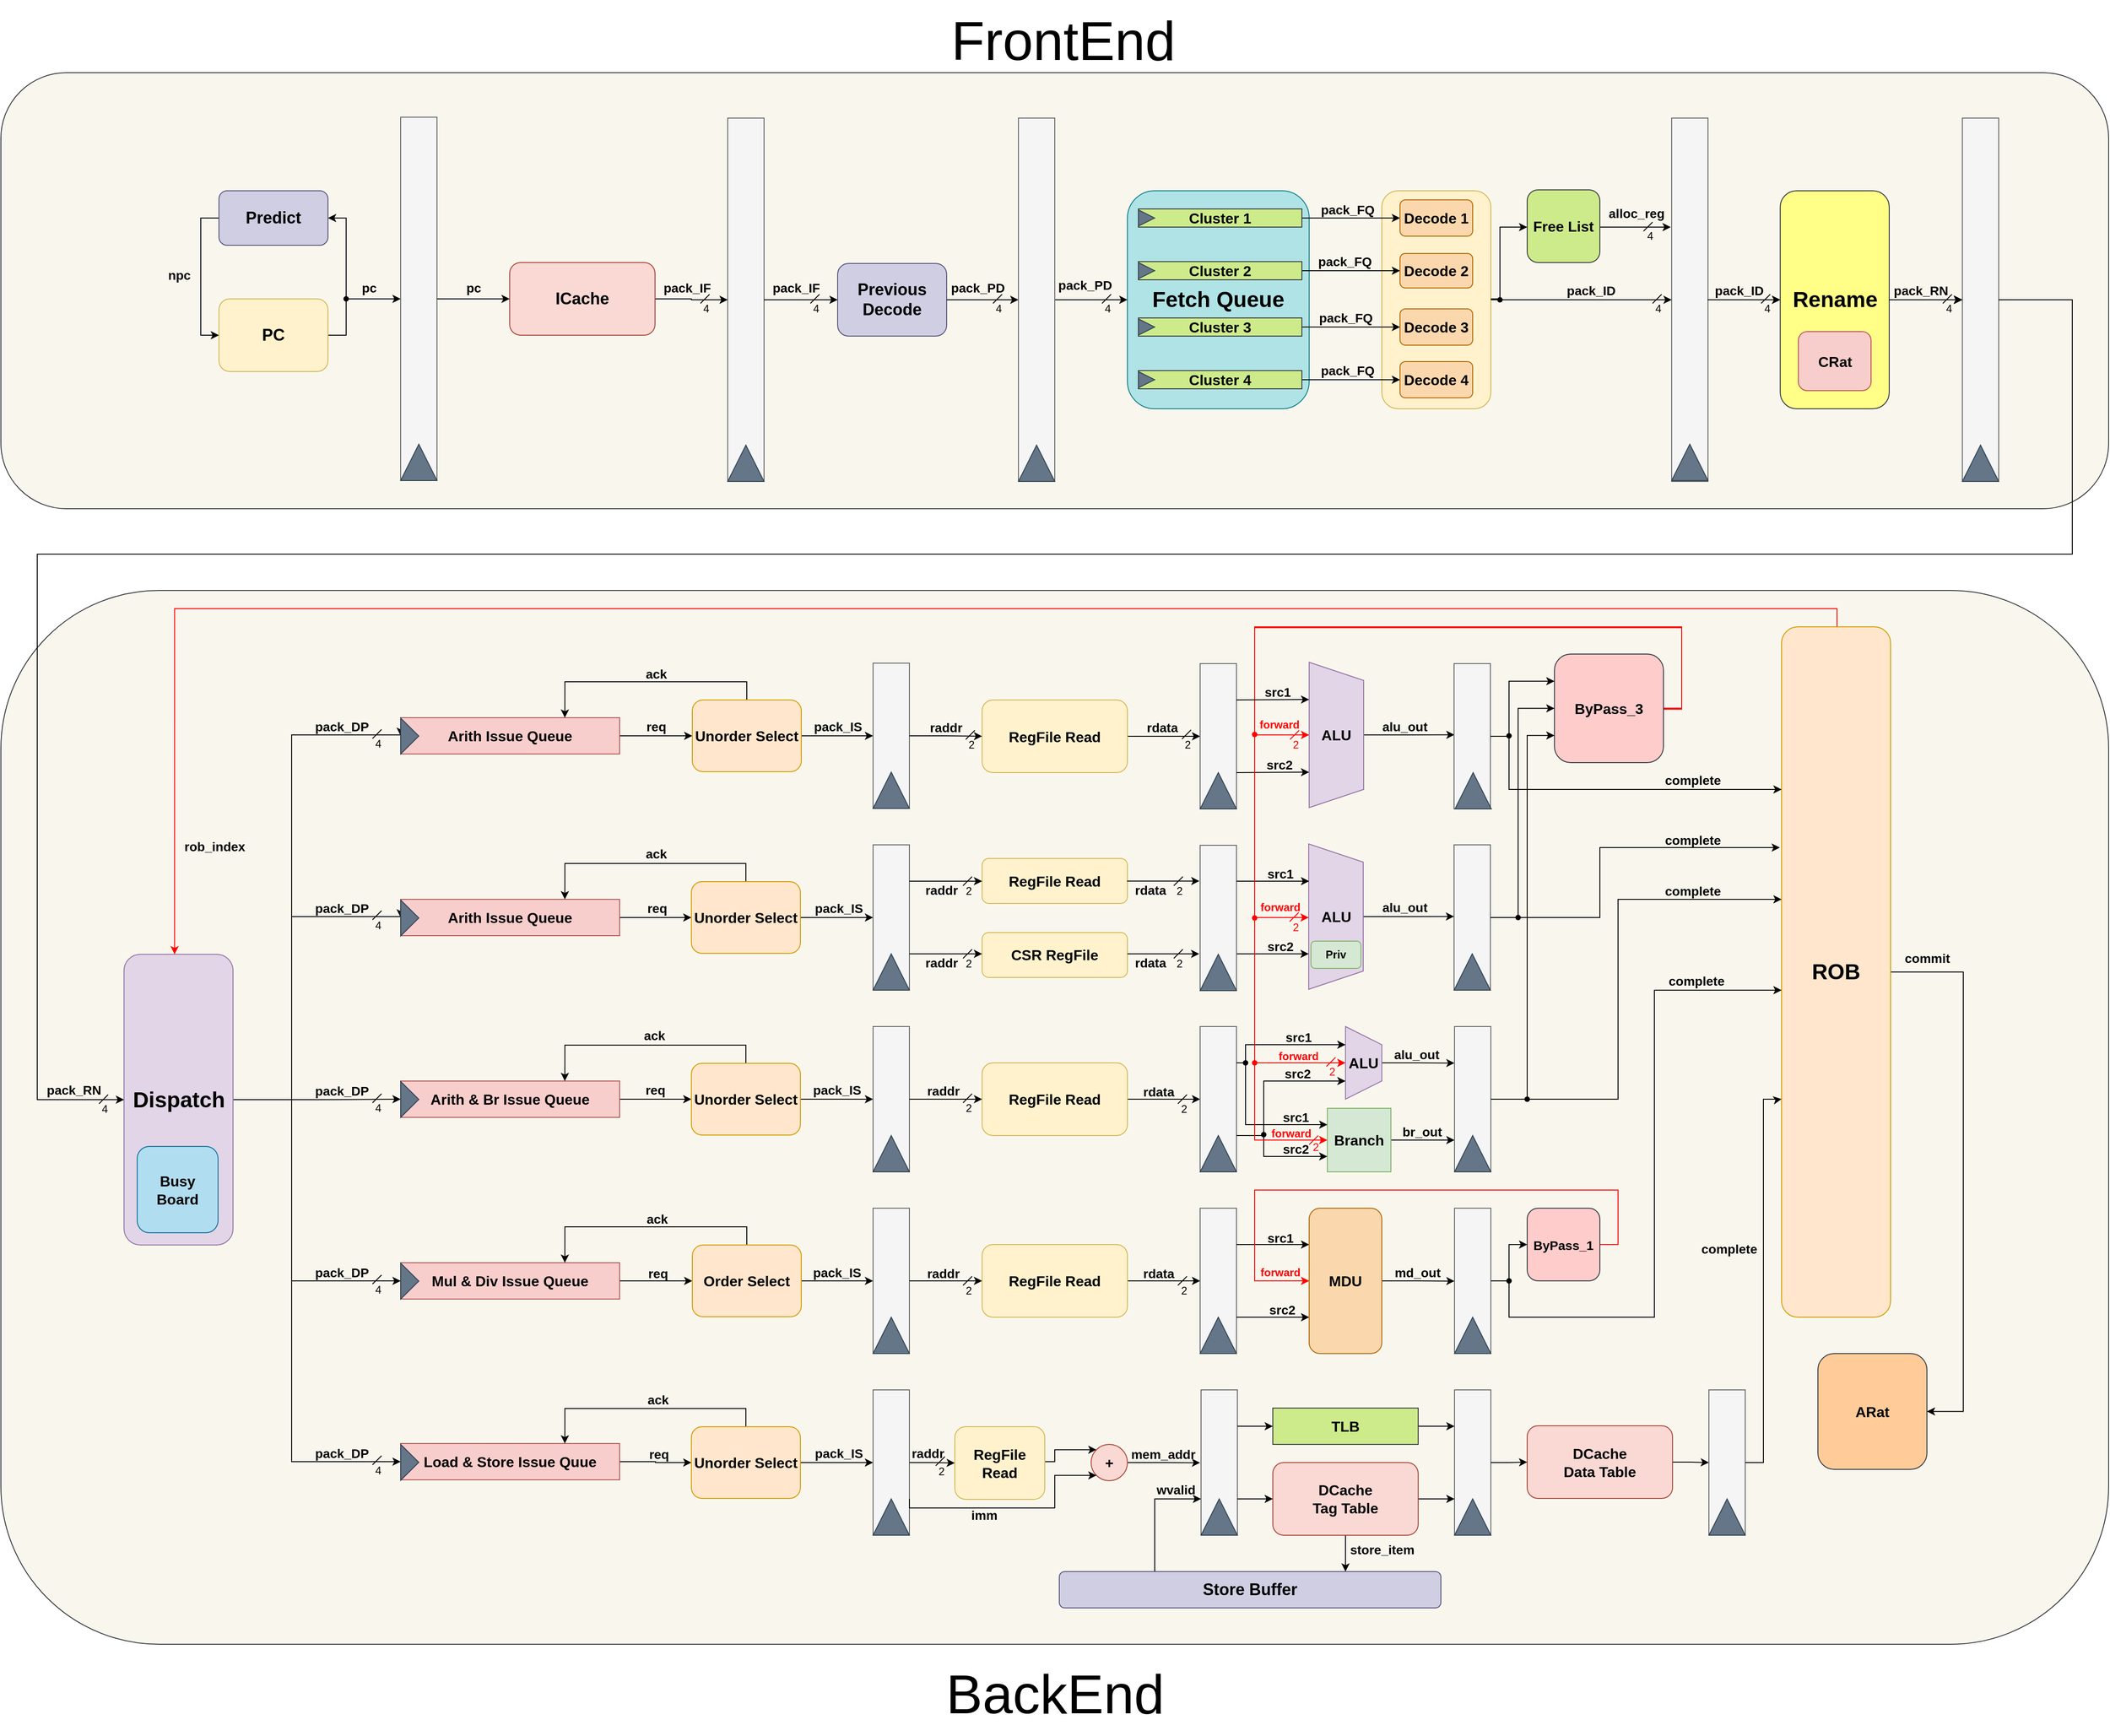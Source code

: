 <mxfile version="22.1.2" type="device">
  <diagram name="第 1 页" id="N6iN6V0hHzY832mEbOhE">
    <mxGraphModel dx="3469" dy="1991" grid="1" gridSize="10" guides="1" tooltips="1" connect="0" arrows="1" fold="1" page="0" pageScale="1" pageWidth="827" pageHeight="1169" math="0" shadow="0">
      <root>
        <mxCell id="0" />
        <mxCell id="1" parent="0" />
        <mxCell id="pp8-QFKgKfyrIBCOwYfq-483" value="" style="rounded=1;whiteSpace=wrap;html=1;fillColor=#f9f7ed;strokeColor=#36393d;" parent="1" vertex="1">
          <mxGeometry x="-920" y="440" width="2320" height="1160" as="geometry" />
        </mxCell>
        <mxCell id="pp8-QFKgKfyrIBCOwYfq-482" value="" style="rounded=1;whiteSpace=wrap;html=1;fillColor=#f9f7ed;strokeColor=#36393d;" parent="1" vertex="1">
          <mxGeometry x="-920" y="-130" width="2320" height="480" as="geometry" />
        </mxCell>
        <mxCell id="pp8-QFKgKfyrIBCOwYfq-62" value="" style="rounded=1;whiteSpace=wrap;html=1;fillColor=#fff2cc;strokeColor=#d6b656;direction=east;flipV=0;" parent="1" vertex="1">
          <mxGeometry x="600" width="120" height="240" as="geometry" />
        </mxCell>
        <mxCell id="pp8-QFKgKfyrIBCOwYfq-306" style="edgeStyle=orthogonalEdgeStyle;rounded=0;orthogonalLoop=1;jettySize=auto;html=1;exitX=1;exitY=0.5;exitDx=0;exitDy=0;entryX=1;entryY=0.5;entryDx=0;entryDy=0;" parent="1" source="pp8-QFKgKfyrIBCOwYfq-3" target="pp8-QFKgKfyrIBCOwYfq-8" edge="1">
          <mxGeometry relative="1" as="geometry" />
        </mxCell>
        <mxCell id="pp8-QFKgKfyrIBCOwYfq-308" style="edgeStyle=orthogonalEdgeStyle;rounded=0;orthogonalLoop=1;jettySize=auto;html=1;exitX=1;exitY=0.5;exitDx=0;exitDy=0;entryX=0;entryY=0.5;entryDx=0;entryDy=0;" parent="1" source="pp8-QFKgKfyrIBCOwYfq-3" target="pp8-QFKgKfyrIBCOwYfq-210" edge="1">
          <mxGeometry relative="1" as="geometry">
            <Array as="points">
              <mxPoint x="-540" y="159" />
              <mxPoint x="-540" y="119" />
            </Array>
          </mxGeometry>
        </mxCell>
        <mxCell id="pp8-QFKgKfyrIBCOwYfq-3" value="&lt;b style=&quot;&quot;&gt;&lt;font style=&quot;font-size: 18px;&quot;&gt;PC&lt;/font&gt;&lt;/b&gt;" style="rounded=1;whiteSpace=wrap;html=1;fillColor=#fff2cc;strokeColor=#d6b656;direction=east;flipV=0;fontSize=14;" parent="1" vertex="1">
          <mxGeometry x="-680" y="119" width="120" height="80" as="geometry" />
        </mxCell>
        <mxCell id="pp8-QFKgKfyrIBCOwYfq-307" style="edgeStyle=orthogonalEdgeStyle;rounded=0;orthogonalLoop=1;jettySize=auto;html=1;exitX=0;exitY=0.5;exitDx=0;exitDy=0;entryX=0;entryY=0.5;entryDx=0;entryDy=0;" parent="1" source="pp8-QFKgKfyrIBCOwYfq-8" target="pp8-QFKgKfyrIBCOwYfq-3" edge="1">
          <mxGeometry relative="1" as="geometry" />
        </mxCell>
        <mxCell id="pp8-QFKgKfyrIBCOwYfq-8" value="&lt;b&gt;&lt;font style=&quot;font-size: 18px;&quot;&gt;Predict&lt;/font&gt;&lt;/b&gt;" style="rounded=1;whiteSpace=wrap;html=1;fillColor=#d0cee2;strokeColor=#56517e;direction=east;flipV=0;" parent="1" vertex="1">
          <mxGeometry x="-680" width="120" height="60" as="geometry" />
        </mxCell>
        <mxCell id="pp8-QFKgKfyrIBCOwYfq-310" style="edgeStyle=orthogonalEdgeStyle;rounded=0;orthogonalLoop=1;jettySize=auto;html=1;exitX=1;exitY=0.5;exitDx=0;exitDy=0;entryX=0;entryY=0.5;entryDx=0;entryDy=0;" parent="1" source="pp8-QFKgKfyrIBCOwYfq-14" target="pp8-QFKgKfyrIBCOwYfq-72" edge="1">
          <mxGeometry relative="1" as="geometry" />
        </mxCell>
        <mxCell id="pp8-QFKgKfyrIBCOwYfq-14" value="&lt;b style=&quot;&quot;&gt;&lt;font style=&quot;font-size: 18px;&quot;&gt;ICache&lt;/font&gt;&lt;/b&gt;" style="rounded=1;whiteSpace=wrap;html=1;fillColor=#fad9d5;strokeColor=#ae4132;direction=east;flipV=0;fontSize=14;" parent="1" vertex="1">
          <mxGeometry x="-360" y="79" width="160" height="80" as="geometry" />
        </mxCell>
        <mxCell id="pp8-QFKgKfyrIBCOwYfq-312" style="edgeStyle=orthogonalEdgeStyle;rounded=0;orthogonalLoop=1;jettySize=auto;html=1;exitX=1;exitY=0.5;exitDx=0;exitDy=0;entryX=0;entryY=0.5;entryDx=0;entryDy=0;" parent="1" target="pp8-QFKgKfyrIBCOwYfq-33" edge="1">
          <mxGeometry relative="1" as="geometry">
            <mxPoint x="240" y="120" as="sourcePoint" />
            <Array as="points">
              <mxPoint x="281" y="120" />
              <mxPoint x="281" y="120" />
            </Array>
          </mxGeometry>
        </mxCell>
        <mxCell id="pp8-QFKgKfyrIBCOwYfq-28" value="&lt;b style=&quot;font-size: 18px;&quot;&gt;Previous&lt;br style=&quot;font-size: 18px;&quot;&gt;Decode&lt;/b&gt;" style="rounded=1;whiteSpace=wrap;html=1;fillColor=#d0cee2;strokeColor=#56517e;direction=east;flipV=0;fontSize=18;" parent="1" vertex="1">
          <mxGeometry x="1" y="80" width="120" height="80" as="geometry" />
        </mxCell>
        <mxCell id="pp8-QFKgKfyrIBCOwYfq-33" value="&lt;b&gt;&lt;font style=&quot;font-size: 24px;&quot;&gt;Fetch Queue&lt;/font&gt;&lt;/b&gt;" style="rounded=1;whiteSpace=wrap;html=1;fillColor=#b0e3e6;strokeColor=#0e8088;direction=east;flipV=0;" parent="1" vertex="1">
          <mxGeometry x="320" width="200" height="240" as="geometry" />
        </mxCell>
        <mxCell id="pp8-QFKgKfyrIBCOwYfq-38" value="" style="group;direction=east;flipV=0;" parent="1" vertex="1" connectable="0">
          <mxGeometry x="919" y="-81" width="40" height="400" as="geometry" />
        </mxCell>
        <mxCell id="pp8-QFKgKfyrIBCOwYfq-24" value="" style="rounded=0;whiteSpace=wrap;html=1;fillColor=#f5f5f5;fontColor=#333333;strokeColor=#666666;direction=east;" parent="pp8-QFKgKfyrIBCOwYfq-38" vertex="1">
          <mxGeometry y="1" width="40" height="400" as="geometry" />
        </mxCell>
        <mxCell id="pp8-QFKgKfyrIBCOwYfq-37" value="" style="triangle;whiteSpace=wrap;html=1;rotation=-90;fillColor=#647687;fontColor=#ffffff;strokeColor=#314354;direction=east;" parent="pp8-QFKgKfyrIBCOwYfq-38" vertex="1">
          <mxGeometry y="360" width="40" height="40" as="geometry" />
        </mxCell>
        <mxCell id="pp8-QFKgKfyrIBCOwYfq-39" value="" style="group;direction=east;flipV=0;" parent="1" vertex="1" connectable="0">
          <mxGeometry x="1239" y="-80" width="40" height="400" as="geometry" />
        </mxCell>
        <mxCell id="pp8-QFKgKfyrIBCOwYfq-40" value="" style="rounded=0;whiteSpace=wrap;html=1;fillColor=#f5f5f5;fontColor=#333333;strokeColor=#666666;direction=east;" parent="pp8-QFKgKfyrIBCOwYfq-39" vertex="1">
          <mxGeometry width="40" height="400" as="geometry" />
        </mxCell>
        <mxCell id="pp8-QFKgKfyrIBCOwYfq-41" value="" style="triangle;whiteSpace=wrap;html=1;rotation=-90;fillColor=#647687;fontColor=#ffffff;strokeColor=#314354;direction=east;" parent="pp8-QFKgKfyrIBCOwYfq-39" vertex="1">
          <mxGeometry y="360" width="40" height="40" as="geometry" />
        </mxCell>
        <mxCell id="pp8-QFKgKfyrIBCOwYfq-317" style="edgeStyle=orthogonalEdgeStyle;rounded=0;orthogonalLoop=1;jettySize=auto;html=1;exitX=1;exitY=0.5;exitDx=0;exitDy=0;entryX=0;entryY=0.5;entryDx=0;entryDy=0;" parent="1" source="pp8-QFKgKfyrIBCOwYfq-48" target="pp8-QFKgKfyrIBCOwYfq-63" edge="1">
          <mxGeometry relative="1" as="geometry" />
        </mxCell>
        <mxCell id="pp8-QFKgKfyrIBCOwYfq-48" value="Cluster 1" style="rounded=0;whiteSpace=wrap;html=1;fillColor=#cdeb8b;strokeColor=#36393d;direction=east;flipV=0;fontStyle=1;fontSize=16;" parent="1" vertex="1">
          <mxGeometry x="332" y="20" width="180" height="20" as="geometry" />
        </mxCell>
        <mxCell id="pp8-QFKgKfyrIBCOwYfq-318" style="edgeStyle=orthogonalEdgeStyle;rounded=0;orthogonalLoop=1;jettySize=auto;html=1;exitX=1;exitY=0.5;exitDx=0;exitDy=0;entryX=0;entryY=0.5;entryDx=0;entryDy=0;" parent="1" source="pp8-QFKgKfyrIBCOwYfq-49" target="pp8-QFKgKfyrIBCOwYfq-64" edge="1">
          <mxGeometry relative="1" as="geometry" />
        </mxCell>
        <mxCell id="pp8-QFKgKfyrIBCOwYfq-49" value="Cluster 2" style="rounded=0;whiteSpace=wrap;html=1;fillColor=#cdeb8b;strokeColor=#36393d;direction=east;flipV=0;fontStyle=1;fontSize=16;" parent="1" vertex="1">
          <mxGeometry x="332" y="78" width="180" height="20" as="geometry" />
        </mxCell>
        <mxCell id="pp8-QFKgKfyrIBCOwYfq-319" style="edgeStyle=orthogonalEdgeStyle;rounded=0;orthogonalLoop=1;jettySize=auto;html=1;exitX=1;exitY=0.5;exitDx=0;exitDy=0;entryX=0;entryY=0.5;entryDx=0;entryDy=0;" parent="1" source="pp8-QFKgKfyrIBCOwYfq-50" target="pp8-QFKgKfyrIBCOwYfq-66" edge="1">
          <mxGeometry relative="1" as="geometry" />
        </mxCell>
        <mxCell id="pp8-QFKgKfyrIBCOwYfq-50" value="Cluster 3" style="rounded=0;whiteSpace=wrap;html=1;fillColor=#cdeb8b;strokeColor=#36393d;direction=east;flipV=0;fontStyle=1;fontSize=16;" parent="1" vertex="1">
          <mxGeometry x="332" y="140" width="180" height="20" as="geometry" />
        </mxCell>
        <mxCell id="pp8-QFKgKfyrIBCOwYfq-321" style="edgeStyle=orthogonalEdgeStyle;rounded=0;orthogonalLoop=1;jettySize=auto;html=1;exitX=1;exitY=0.5;exitDx=0;exitDy=0;entryX=0;entryY=0.5;entryDx=0;entryDy=0;" parent="1" source="pp8-QFKgKfyrIBCOwYfq-51" target="pp8-QFKgKfyrIBCOwYfq-65" edge="1">
          <mxGeometry relative="1" as="geometry" />
        </mxCell>
        <mxCell id="pp8-QFKgKfyrIBCOwYfq-51" value="Cluster 4" style="rounded=0;whiteSpace=wrap;html=1;fillColor=#cdeb8b;strokeColor=#36393d;direction=east;flipV=0;fontStyle=1;fontSize=16;" parent="1" vertex="1">
          <mxGeometry x="332" y="198" width="180" height="20" as="geometry" />
        </mxCell>
        <mxCell id="pp8-QFKgKfyrIBCOwYfq-314" style="edgeStyle=orthogonalEdgeStyle;rounded=0;orthogonalLoop=1;jettySize=auto;html=1;exitX=1;exitY=0.5;exitDx=0;exitDy=0;entryX=0;entryY=0.5;entryDx=0;entryDy=0;" parent="1" source="pp8-QFKgKfyrIBCOwYfq-62" target="pp8-QFKgKfyrIBCOwYfq-24" edge="1">
          <mxGeometry relative="1" as="geometry" />
        </mxCell>
        <mxCell id="pp8-QFKgKfyrIBCOwYfq-63" value="&lt;b style=&quot;font-size: 16px;&quot;&gt;Decode 1&lt;/b&gt;" style="rounded=1;whiteSpace=wrap;html=1;fillColor=#fad7ac;strokeColor=#b46504;direction=east;flipV=0;fontSize=16;" parent="1" vertex="1">
          <mxGeometry x="620" y="10" width="80" height="40" as="geometry" />
        </mxCell>
        <mxCell id="pp8-QFKgKfyrIBCOwYfq-64" value="&lt;b style=&quot;font-size: 16px;&quot;&gt;Decode 2&lt;/b&gt;" style="rounded=1;whiteSpace=wrap;html=1;fillColor=#fad7ac;strokeColor=#b46504;direction=east;flipV=0;fontSize=16;" parent="1" vertex="1">
          <mxGeometry x="620" y="69" width="80" height="38" as="geometry" />
        </mxCell>
        <mxCell id="pp8-QFKgKfyrIBCOwYfq-65" value="&lt;b style=&quot;font-size: 16px;&quot;&gt;Decode 4&lt;/b&gt;" style="rounded=1;whiteSpace=wrap;html=1;fillColor=#fad7ac;strokeColor=#b46504;direction=east;flipV=0;fontSize=16;" parent="1" vertex="1">
          <mxGeometry x="620" y="188" width="80" height="40" as="geometry" />
        </mxCell>
        <mxCell id="pp8-QFKgKfyrIBCOwYfq-66" value="&lt;b style=&quot;font-size: 16px;&quot;&gt;Decode 3&lt;/b&gt;" style="rounded=1;whiteSpace=wrap;html=1;fillColor=#fad7ac;strokeColor=#b46504;direction=east;flipV=0;fontSize=16;" parent="1" vertex="1">
          <mxGeometry x="620" y="130" width="80" height="40" as="geometry" />
        </mxCell>
        <mxCell id="pp8-QFKgKfyrIBCOwYfq-71" value="" style="group;direction=east;flipV=0;" parent="1" vertex="1" connectable="0">
          <mxGeometry x="-120" y="-80" width="40" height="400" as="geometry" />
        </mxCell>
        <mxCell id="pp8-QFKgKfyrIBCOwYfq-72" value="" style="rounded=0;whiteSpace=wrap;html=1;fillColor=#f5f5f5;fontColor=#333333;strokeColor=#666666;direction=east;" parent="pp8-QFKgKfyrIBCOwYfq-71" vertex="1">
          <mxGeometry width="40" height="400" as="geometry" />
        </mxCell>
        <mxCell id="pp8-QFKgKfyrIBCOwYfq-73" value="" style="triangle;whiteSpace=wrap;html=1;rotation=-90;fillColor=#647687;fontColor=#ffffff;strokeColor=#314354;direction=east;" parent="pp8-QFKgKfyrIBCOwYfq-71" vertex="1">
          <mxGeometry y="360" width="40" height="40" as="geometry" />
        </mxCell>
        <mxCell id="pp8-QFKgKfyrIBCOwYfq-316" style="edgeStyle=orthogonalEdgeStyle;rounded=0;orthogonalLoop=1;jettySize=auto;html=1;exitX=1;exitY=0.5;exitDx=0;exitDy=0;entryX=0;entryY=0.5;entryDx=0;entryDy=0;" parent="1" source="pp8-QFKgKfyrIBCOwYfq-80" target="pp8-QFKgKfyrIBCOwYfq-40" edge="1">
          <mxGeometry relative="1" as="geometry" />
        </mxCell>
        <mxCell id="pp8-QFKgKfyrIBCOwYfq-80" value="&lt;b&gt;&lt;font style=&quot;font-size: 24px;&quot;&gt;Rename&lt;/font&gt;&lt;/b&gt;" style="rounded=1;whiteSpace=wrap;html=1;fillColor=#ffff88;strokeColor=#36393d;direction=east;flipV=0;" parent="1" vertex="1">
          <mxGeometry x="1038.5" width="120" height="240" as="geometry" />
        </mxCell>
        <mxCell id="pp8-QFKgKfyrIBCOwYfq-83" value="&lt;b style=&quot;font-size: 16px;&quot;&gt;CRat&lt;/b&gt;" style="rounded=1;whiteSpace=wrap;html=1;fillColor=#f8cecc;strokeColor=#b85450;direction=east;flipV=0;fontSize=16;" parent="1" vertex="1">
          <mxGeometry x="1058.5" y="155" width="80" height="65" as="geometry" />
        </mxCell>
        <mxCell id="OY7V5wZrcTOGdJZJS2dS-12" value="" style="edgeStyle=orthogonalEdgeStyle;rounded=0;orthogonalLoop=1;jettySize=auto;html=1;" parent="1" edge="1">
          <mxGeometry relative="1" as="geometry">
            <mxPoint x="840" y="40" as="sourcePoint" />
            <mxPoint x="918" y="40" as="targetPoint" />
            <Array as="points">
              <mxPoint x="918" y="40" />
            </Array>
          </mxGeometry>
        </mxCell>
        <mxCell id="pp8-QFKgKfyrIBCOwYfq-84" value="&lt;b style=&quot;font-size: 16px;&quot;&gt;&lt;font style=&quot;font-size: 16px;&quot;&gt;Free List&lt;/font&gt;&lt;/b&gt;" style="rounded=1;whiteSpace=wrap;html=1;fillColor=#cdeb8b;strokeColor=#36393d;direction=east;flipV=0;fontSize=16;" parent="1" vertex="1">
          <mxGeometry x="760" y="-1" width="80" height="80" as="geometry" />
        </mxCell>
        <mxCell id="pp8-QFKgKfyrIBCOwYfq-107" style="edgeStyle=orthogonalEdgeStyle;rounded=0;orthogonalLoop=1;jettySize=auto;html=1;exitX=1;exitY=0.5;exitDx=0;exitDy=0;entryX=0;entryY=0.5;entryDx=0;entryDy=0;" parent="1" source="pp8-QFKgKfyrIBCOwYfq-94" target="pp8-QFKgKfyrIBCOwYfq-100" edge="1">
          <mxGeometry relative="1" as="geometry">
            <Array as="points">
              <mxPoint x="-600" y="1001" />
              <mxPoint x="-600" y="599" />
            </Array>
          </mxGeometry>
        </mxCell>
        <mxCell id="pp8-QFKgKfyrIBCOwYfq-109" style="edgeStyle=orthogonalEdgeStyle;rounded=0;orthogonalLoop=1;jettySize=auto;html=1;exitX=1;exitY=0.5;exitDx=0;exitDy=0;entryX=0;entryY=0.5;entryDx=0;entryDy=0;" parent="1" source="pp8-QFKgKfyrIBCOwYfq-94" target="pp8-QFKgKfyrIBCOwYfq-102" edge="1">
          <mxGeometry relative="1" as="geometry" />
        </mxCell>
        <mxCell id="pp8-QFKgKfyrIBCOwYfq-110" style="edgeStyle=orthogonalEdgeStyle;rounded=0;orthogonalLoop=1;jettySize=auto;html=1;exitX=1;exitY=0.5;exitDx=0;exitDy=0;entryX=0;entryY=0.5;entryDx=0;entryDy=0;" parent="1" source="pp8-QFKgKfyrIBCOwYfq-94" target="pp8-QFKgKfyrIBCOwYfq-103" edge="1">
          <mxGeometry relative="1" as="geometry">
            <Array as="points">
              <mxPoint x="-600" y="1001" />
              <mxPoint x="-600" y="1200" />
            </Array>
          </mxGeometry>
        </mxCell>
        <mxCell id="pp8-QFKgKfyrIBCOwYfq-111" style="edgeStyle=orthogonalEdgeStyle;rounded=0;orthogonalLoop=1;jettySize=auto;html=1;exitX=1;exitY=0.5;exitDx=0;exitDy=0;entryX=0;entryY=0.5;entryDx=0;entryDy=0;" parent="1" source="pp8-QFKgKfyrIBCOwYfq-94" target="pp8-QFKgKfyrIBCOwYfq-104" edge="1">
          <mxGeometry relative="1" as="geometry">
            <Array as="points">
              <mxPoint x="-600" y="1001" />
              <mxPoint x="-600" y="1399" />
            </Array>
          </mxGeometry>
        </mxCell>
        <mxCell id="pp8-QFKgKfyrIBCOwYfq-168" style="edgeStyle=orthogonalEdgeStyle;rounded=0;orthogonalLoop=1;jettySize=auto;html=1;exitX=1;exitY=0.5;exitDx=0;exitDy=0;entryX=0;entryY=0.5;entryDx=0;entryDy=0;" parent="1" source="pp8-QFKgKfyrIBCOwYfq-94" target="pp8-QFKgKfyrIBCOwYfq-101" edge="1">
          <mxGeometry relative="1" as="geometry">
            <Array as="points">
              <mxPoint x="-600" y="1001" />
              <mxPoint x="-600" y="799" />
            </Array>
          </mxGeometry>
        </mxCell>
        <mxCell id="pp8-QFKgKfyrIBCOwYfq-94" value="&lt;b&gt;&lt;font style=&quot;font-size: 24px;&quot;&gt;Dispatch&lt;/font&gt;&lt;/b&gt;" style="rounded=1;whiteSpace=wrap;html=1;fillColor=#e1d5e7;strokeColor=#9673a6;" parent="1" vertex="1">
          <mxGeometry x="-784.5" y="840.5" width="120" height="320" as="geometry" />
        </mxCell>
        <mxCell id="pp8-QFKgKfyrIBCOwYfq-97" value="" style="endArrow=none;html=1;rounded=0;" parent="1" edge="1">
          <mxGeometry width="50" height="50" relative="1" as="geometry">
            <mxPoint x="-812" y="1005" as="sourcePoint" />
            <mxPoint x="-802" y="995" as="targetPoint" />
          </mxGeometry>
        </mxCell>
        <mxCell id="pp8-QFKgKfyrIBCOwYfq-98" value="4" style="text;html=1;align=center;verticalAlign=middle;resizable=0;points=[];autosize=1;strokeColor=none;fillColor=none;" parent="1" vertex="1">
          <mxGeometry x="-821" y="996" width="30" height="30" as="geometry" />
        </mxCell>
        <mxCell id="pp8-QFKgKfyrIBCOwYfq-99" value="pack_RN" style="text;html=1;align=center;verticalAlign=middle;resizable=0;points=[];autosize=1;strokeColor=none;fillColor=none;fontStyle=1;fontSize=14;" parent="1" vertex="1">
          <mxGeometry x="-880" y="975" width="80" height="30" as="geometry" />
        </mxCell>
        <mxCell id="pp8-QFKgKfyrIBCOwYfq-125" style="edgeStyle=orthogonalEdgeStyle;rounded=0;orthogonalLoop=1;jettySize=auto;html=1;exitX=1;exitY=0.5;exitDx=0;exitDy=0;entryX=0;entryY=0.5;entryDx=0;entryDy=0;" parent="1" source="pp8-QFKgKfyrIBCOwYfq-100" target="pp8-QFKgKfyrIBCOwYfq-119" edge="1">
          <mxGeometry relative="1" as="geometry" />
        </mxCell>
        <mxCell id="pp8-QFKgKfyrIBCOwYfq-100" value="&lt;b style=&quot;font-size: 16px;&quot;&gt;&lt;font style=&quot;font-size: 16px;&quot;&gt;Arith Issue Queue&lt;/font&gt;&lt;/b&gt;" style="rounded=0;whiteSpace=wrap;html=1;fillColor=#f8cecc;strokeColor=#b85450;fontSize=16;" parent="1" vertex="1">
          <mxGeometry x="-480" y="580" width="241" height="40" as="geometry" />
        </mxCell>
        <mxCell id="pp8-QFKgKfyrIBCOwYfq-129" style="edgeStyle=orthogonalEdgeStyle;rounded=0;orthogonalLoop=1;jettySize=auto;html=1;exitX=1;exitY=0.5;exitDx=0;exitDy=0;entryX=0;entryY=0.5;entryDx=0;entryDy=0;" parent="1" source="pp8-QFKgKfyrIBCOwYfq-101" target="pp8-QFKgKfyrIBCOwYfq-120" edge="1">
          <mxGeometry relative="1" as="geometry" />
        </mxCell>
        <mxCell id="pp8-QFKgKfyrIBCOwYfq-101" value="&lt;b style=&quot;border-color: var(--border-color); font-size: 16px;&quot;&gt;Arith Issue Queue&lt;/b&gt;" style="rounded=0;whiteSpace=wrap;html=1;fillColor=#f8cecc;strokeColor=#b85450;fontSize=16;" parent="1" vertex="1">
          <mxGeometry x="-480" y="780" width="241" height="40" as="geometry" />
        </mxCell>
        <mxCell id="pp8-QFKgKfyrIBCOwYfq-131" style="edgeStyle=orthogonalEdgeStyle;rounded=0;orthogonalLoop=1;jettySize=auto;html=1;exitX=1;exitY=0.5;exitDx=0;exitDy=0;entryX=0;entryY=0.5;entryDx=0;entryDy=0;" parent="1" source="pp8-QFKgKfyrIBCOwYfq-102" target="pp8-QFKgKfyrIBCOwYfq-121" edge="1">
          <mxGeometry relative="1" as="geometry" />
        </mxCell>
        <mxCell id="pp8-QFKgKfyrIBCOwYfq-102" value="&lt;b style=&quot;border-color: var(--border-color); font-size: 16px;&quot;&gt;Arith &amp;amp; Br Issue Queue&lt;/b&gt;" style="rounded=0;whiteSpace=wrap;html=1;fillColor=#f8cecc;strokeColor=#b85450;fontSize=16;" parent="1" vertex="1">
          <mxGeometry x="-480" y="980" width="241" height="40" as="geometry" />
        </mxCell>
        <mxCell id="pp8-QFKgKfyrIBCOwYfq-133" style="edgeStyle=orthogonalEdgeStyle;rounded=0;orthogonalLoop=1;jettySize=auto;html=1;exitX=1;exitY=0.5;exitDx=0;exitDy=0;entryX=0;entryY=0.5;entryDx=0;entryDy=0;" parent="1" source="pp8-QFKgKfyrIBCOwYfq-103" target="pp8-QFKgKfyrIBCOwYfq-122" edge="1">
          <mxGeometry relative="1" as="geometry" />
        </mxCell>
        <mxCell id="pp8-QFKgKfyrIBCOwYfq-103" value="&lt;b style=&quot;font-size: 16px;&quot;&gt;Mul &amp;amp; Div Issue Queue&lt;/b&gt;" style="rounded=0;whiteSpace=wrap;html=1;fillColor=#f8cecc;strokeColor=#b85450;fontSize=16;" parent="1" vertex="1">
          <mxGeometry x="-480" y="1180" width="241" height="40" as="geometry" />
        </mxCell>
        <mxCell id="pp8-QFKgKfyrIBCOwYfq-135" style="edgeStyle=orthogonalEdgeStyle;rounded=0;orthogonalLoop=1;jettySize=auto;html=1;exitX=1;exitY=0.5;exitDx=0;exitDy=0;entryX=0;entryY=0.5;entryDx=0;entryDy=0;" parent="1" source="pp8-QFKgKfyrIBCOwYfq-104" target="pp8-QFKgKfyrIBCOwYfq-123" edge="1">
          <mxGeometry relative="1" as="geometry" />
        </mxCell>
        <mxCell id="pp8-QFKgKfyrIBCOwYfq-104" value="&lt;b style=&quot;font-size: 16px;&quot;&gt;Load &amp;amp; Store Issue Quue&lt;/b&gt;" style="rounded=0;whiteSpace=wrap;html=1;fillColor=#f8cecc;strokeColor=#b85450;fontSize=16;" parent="1" vertex="1">
          <mxGeometry x="-480" y="1379" width="241" height="40" as="geometry" />
        </mxCell>
        <mxCell id="pp8-QFKgKfyrIBCOwYfq-105" value="&lt;font style=&quot;font-size: 16px;&quot;&gt;&lt;b style=&quot;font-size: 16px;&quot;&gt;Busy Board&lt;/b&gt;&lt;/font&gt;" style="rounded=1;whiteSpace=wrap;html=1;fillColor=#b1ddf0;strokeColor=#10739e;fontSize=16;" parent="1" vertex="1">
          <mxGeometry x="-770" y="1052" width="89" height="95" as="geometry" />
        </mxCell>
        <mxCell id="pp8-QFKgKfyrIBCOwYfq-127" style="edgeStyle=orthogonalEdgeStyle;rounded=0;orthogonalLoop=1;jettySize=auto;html=1;exitX=0.5;exitY=0;exitDx=0;exitDy=0;entryX=0.75;entryY=0;entryDx=0;entryDy=0;" parent="1" source="pp8-QFKgKfyrIBCOwYfq-119" target="pp8-QFKgKfyrIBCOwYfq-100" edge="1">
          <mxGeometry relative="1" as="geometry" />
        </mxCell>
        <mxCell id="pp8-QFKgKfyrIBCOwYfq-163" style="edgeStyle=orthogonalEdgeStyle;rounded=0;orthogonalLoop=1;jettySize=auto;html=1;exitX=1;exitY=0.5;exitDx=0;exitDy=0;entryX=0;entryY=0.5;entryDx=0;entryDy=0;" parent="1" source="pp8-QFKgKfyrIBCOwYfq-119" target="pp8-QFKgKfyrIBCOwYfq-147" edge="1">
          <mxGeometry relative="1" as="geometry" />
        </mxCell>
        <mxCell id="pp8-QFKgKfyrIBCOwYfq-119" value="Unorder Select" style="rounded=1;whiteSpace=wrap;html=1;fontStyle=1;fillColor=#ffe6cc;strokeColor=#d79b00;fontSize=16;" parent="1" vertex="1">
          <mxGeometry x="-159" y="560.5" width="120" height="79" as="geometry" />
        </mxCell>
        <mxCell id="pp8-QFKgKfyrIBCOwYfq-128" style="edgeStyle=orthogonalEdgeStyle;rounded=0;orthogonalLoop=1;jettySize=auto;html=1;exitX=0.5;exitY=0;exitDx=0;exitDy=0;entryX=0.75;entryY=0;entryDx=0;entryDy=0;" parent="1" source="pp8-QFKgKfyrIBCOwYfq-120" target="pp8-QFKgKfyrIBCOwYfq-101" edge="1">
          <mxGeometry relative="1" as="geometry" />
        </mxCell>
        <mxCell id="pp8-QFKgKfyrIBCOwYfq-164" style="edgeStyle=orthogonalEdgeStyle;rounded=0;orthogonalLoop=1;jettySize=auto;html=1;exitX=1;exitY=0.5;exitDx=0;exitDy=0;entryX=0;entryY=0.5;entryDx=0;entryDy=0;" parent="1" source="pp8-QFKgKfyrIBCOwYfq-120" target="pp8-QFKgKfyrIBCOwYfq-152" edge="1">
          <mxGeometry relative="1" as="geometry" />
        </mxCell>
        <mxCell id="pp8-QFKgKfyrIBCOwYfq-120" value="Unorder Select" style="rounded=1;whiteSpace=wrap;html=1;fontStyle=1;fillColor=#ffe6cc;strokeColor=#d79b00;fontSize=16;" parent="1" vertex="1">
          <mxGeometry x="-160" y="760.5" width="120" height="79" as="geometry" />
        </mxCell>
        <mxCell id="pp8-QFKgKfyrIBCOwYfq-130" style="edgeStyle=orthogonalEdgeStyle;rounded=0;orthogonalLoop=1;jettySize=auto;html=1;exitX=0.5;exitY=0;exitDx=0;exitDy=0;entryX=0.75;entryY=0;entryDx=0;entryDy=0;" parent="1" source="pp8-QFKgKfyrIBCOwYfq-121" target="pp8-QFKgKfyrIBCOwYfq-102" edge="1">
          <mxGeometry relative="1" as="geometry" />
        </mxCell>
        <mxCell id="pp8-QFKgKfyrIBCOwYfq-165" style="edgeStyle=orthogonalEdgeStyle;rounded=0;orthogonalLoop=1;jettySize=auto;html=1;exitX=1;exitY=0.5;exitDx=0;exitDy=0;entryX=0;entryY=0.5;entryDx=0;entryDy=0;" parent="1" source="pp8-QFKgKfyrIBCOwYfq-121" target="pp8-QFKgKfyrIBCOwYfq-155" edge="1">
          <mxGeometry relative="1" as="geometry" />
        </mxCell>
        <mxCell id="pp8-QFKgKfyrIBCOwYfq-121" value="Unorder Select" style="rounded=1;whiteSpace=wrap;html=1;fontStyle=1;fillColor=#ffe6cc;strokeColor=#d79b00;fontSize=16;" parent="1" vertex="1">
          <mxGeometry x="-160" y="960.5" width="120" height="79" as="geometry" />
        </mxCell>
        <mxCell id="pp8-QFKgKfyrIBCOwYfq-132" style="edgeStyle=orthogonalEdgeStyle;rounded=0;orthogonalLoop=1;jettySize=auto;html=1;exitX=0.5;exitY=0;exitDx=0;exitDy=0;entryX=0.75;entryY=0;entryDx=0;entryDy=0;" parent="1" source="pp8-QFKgKfyrIBCOwYfq-122" target="pp8-QFKgKfyrIBCOwYfq-103" edge="1">
          <mxGeometry relative="1" as="geometry" />
        </mxCell>
        <mxCell id="pp8-QFKgKfyrIBCOwYfq-166" style="edgeStyle=orthogonalEdgeStyle;rounded=0;orthogonalLoop=1;jettySize=auto;html=1;exitX=1;exitY=0.5;exitDx=0;exitDy=0;" parent="1" source="pp8-QFKgKfyrIBCOwYfq-122" target="pp8-QFKgKfyrIBCOwYfq-158" edge="1">
          <mxGeometry relative="1" as="geometry" />
        </mxCell>
        <mxCell id="pp8-QFKgKfyrIBCOwYfq-122" value="Order Select" style="rounded=1;whiteSpace=wrap;html=1;fontStyle=1;fillColor=#ffe6cc;strokeColor=#d79b00;fontSize=16;" parent="1" vertex="1">
          <mxGeometry x="-159" y="1160.5" width="120" height="79" as="geometry" />
        </mxCell>
        <mxCell id="pp8-QFKgKfyrIBCOwYfq-134" style="edgeStyle=orthogonalEdgeStyle;rounded=0;orthogonalLoop=1;jettySize=auto;html=1;exitX=0.5;exitY=0;exitDx=0;exitDy=0;entryX=0.75;entryY=0;entryDx=0;entryDy=0;" parent="1" source="pp8-QFKgKfyrIBCOwYfq-123" target="pp8-QFKgKfyrIBCOwYfq-104" edge="1">
          <mxGeometry relative="1" as="geometry" />
        </mxCell>
        <mxCell id="pp8-QFKgKfyrIBCOwYfq-167" style="edgeStyle=orthogonalEdgeStyle;rounded=0;orthogonalLoop=1;jettySize=auto;html=1;exitX=1;exitY=0.5;exitDx=0;exitDy=0;" parent="1" source="pp8-QFKgKfyrIBCOwYfq-123" target="pp8-QFKgKfyrIBCOwYfq-161" edge="1">
          <mxGeometry relative="1" as="geometry" />
        </mxCell>
        <mxCell id="pp8-QFKgKfyrIBCOwYfq-123" value="Unorder Select" style="rounded=1;whiteSpace=wrap;html=1;fontStyle=1;fillColor=#ffe6cc;strokeColor=#d79b00;fontSize=16;" parent="1" vertex="1">
          <mxGeometry x="-160" y="1360.5" width="120" height="79" as="geometry" />
        </mxCell>
        <mxCell id="pp8-QFKgKfyrIBCOwYfq-136" value="req" style="text;html=1;align=center;verticalAlign=middle;resizable=0;points=[];autosize=1;strokeColor=none;fillColor=none;fontStyle=1;fontSize=14;" parent="1" vertex="1">
          <mxGeometry x="-224" y="575" width="50" height="30" as="geometry" />
        </mxCell>
        <mxCell id="pp8-QFKgKfyrIBCOwYfq-137" value="ack" style="text;html=1;align=center;verticalAlign=middle;resizable=0;points=[];autosize=1;strokeColor=none;fillColor=none;fontStyle=1;fontSize=14;" parent="1" vertex="1">
          <mxGeometry x="-224" y="516.5" width="50" height="30" as="geometry" />
        </mxCell>
        <mxCell id="pp8-QFKgKfyrIBCOwYfq-138" value="req" style="text;html=1;align=center;verticalAlign=middle;resizable=0;points=[];autosize=1;strokeColor=none;fillColor=none;fontStyle=1;fontSize=14;" parent="1" vertex="1">
          <mxGeometry x="-223" y="775" width="50" height="30" as="geometry" />
        </mxCell>
        <mxCell id="pp8-QFKgKfyrIBCOwYfq-139" value="ack" style="text;html=1;align=center;verticalAlign=middle;resizable=0;points=[];autosize=1;strokeColor=none;fillColor=none;fontStyle=1;fontSize=14;" parent="1" vertex="1">
          <mxGeometry x="-224" y="715" width="50" height="30" as="geometry" />
        </mxCell>
        <mxCell id="pp8-QFKgKfyrIBCOwYfq-140" value="req" style="text;html=1;align=center;verticalAlign=middle;resizable=0;points=[];autosize=1;strokeColor=none;fillColor=none;fontStyle=1;fontSize=14;" parent="1" vertex="1">
          <mxGeometry x="-225" y="975" width="50" height="30" as="geometry" />
        </mxCell>
        <mxCell id="pp8-QFKgKfyrIBCOwYfq-141" value="ack" style="text;html=1;align=center;verticalAlign=middle;resizable=0;points=[];autosize=1;strokeColor=none;fillColor=none;fontStyle=1;fontSize=14;" parent="1" vertex="1">
          <mxGeometry x="-226" y="915" width="50" height="30" as="geometry" />
        </mxCell>
        <mxCell id="pp8-QFKgKfyrIBCOwYfq-142" value="req" style="text;html=1;align=center;verticalAlign=middle;resizable=0;points=[];autosize=1;strokeColor=none;fillColor=none;fontStyle=1;fontSize=14;" parent="1" vertex="1">
          <mxGeometry x="-222" y="1177" width="50" height="30" as="geometry" />
        </mxCell>
        <mxCell id="pp8-QFKgKfyrIBCOwYfq-143" value="ack" style="text;html=1;align=center;verticalAlign=middle;resizable=0;points=[];autosize=1;strokeColor=none;fillColor=none;fontStyle=1;fontSize=14;" parent="1" vertex="1">
          <mxGeometry x="-223" y="1117" width="50" height="30" as="geometry" />
        </mxCell>
        <mxCell id="pp8-QFKgKfyrIBCOwYfq-144" value="req" style="text;html=1;align=center;verticalAlign=middle;resizable=0;points=[];autosize=1;strokeColor=none;fillColor=none;fontStyle=1;fontSize=14;" parent="1" vertex="1">
          <mxGeometry x="-221" y="1376" width="50" height="30" as="geometry" />
        </mxCell>
        <mxCell id="pp8-QFKgKfyrIBCOwYfq-145" value="ack" style="text;html=1;align=center;verticalAlign=middle;resizable=0;points=[];autosize=1;strokeColor=none;fillColor=none;fontStyle=1;fontSize=14;" parent="1" vertex="1">
          <mxGeometry x="-222" y="1316" width="50" height="30" as="geometry" />
        </mxCell>
        <mxCell id="pp8-QFKgKfyrIBCOwYfq-150" value="" style="group" parent="1" vertex="1" connectable="0">
          <mxGeometry x="40" y="520" width="40" height="160" as="geometry" />
        </mxCell>
        <mxCell id="pp8-QFKgKfyrIBCOwYfq-147" value="" style="rounded=0;whiteSpace=wrap;html=1;fillColor=#f5f5f5;fontColor=#333333;strokeColor=#666666;" parent="pp8-QFKgKfyrIBCOwYfq-150" vertex="1">
          <mxGeometry width="40" height="160" as="geometry" />
        </mxCell>
        <mxCell id="pp8-QFKgKfyrIBCOwYfq-149" value="" style="triangle;whiteSpace=wrap;html=1;rotation=-90;fillColor=#647687;fontColor=#ffffff;strokeColor=#314354;" parent="pp8-QFKgKfyrIBCOwYfq-150" vertex="1">
          <mxGeometry y="120" width="40" height="40" as="geometry" />
        </mxCell>
        <mxCell id="pp8-QFKgKfyrIBCOwYfq-151" value="" style="group" parent="1" vertex="1" connectable="0">
          <mxGeometry x="40" y="720" width="40" height="160" as="geometry" />
        </mxCell>
        <mxCell id="pp8-QFKgKfyrIBCOwYfq-152" value="" style="rounded=0;whiteSpace=wrap;html=1;fillColor=#f5f5f5;fontColor=#333333;strokeColor=#666666;" parent="pp8-QFKgKfyrIBCOwYfq-151" vertex="1">
          <mxGeometry width="40" height="160" as="geometry" />
        </mxCell>
        <mxCell id="pp8-QFKgKfyrIBCOwYfq-153" value="" style="triangle;whiteSpace=wrap;html=1;rotation=-90;fillColor=#647687;fontColor=#ffffff;strokeColor=#314354;" parent="pp8-QFKgKfyrIBCOwYfq-151" vertex="1">
          <mxGeometry y="120" width="40" height="40" as="geometry" />
        </mxCell>
        <mxCell id="pp8-QFKgKfyrIBCOwYfq-154" value="" style="group" parent="1" vertex="1" connectable="0">
          <mxGeometry x="40" y="920" width="40" height="160" as="geometry" />
        </mxCell>
        <mxCell id="pp8-QFKgKfyrIBCOwYfq-155" value="" style="rounded=0;whiteSpace=wrap;html=1;fillColor=#f5f5f5;fontColor=#333333;strokeColor=#666666;" parent="pp8-QFKgKfyrIBCOwYfq-154" vertex="1">
          <mxGeometry width="40" height="160" as="geometry" />
        </mxCell>
        <mxCell id="pp8-QFKgKfyrIBCOwYfq-156" value="" style="triangle;whiteSpace=wrap;html=1;rotation=-90;fillColor=#647687;fontColor=#ffffff;strokeColor=#314354;" parent="pp8-QFKgKfyrIBCOwYfq-154" vertex="1">
          <mxGeometry y="120" width="40" height="40" as="geometry" />
        </mxCell>
        <mxCell id="pp8-QFKgKfyrIBCOwYfq-157" value="" style="group" parent="1" vertex="1" connectable="0">
          <mxGeometry x="40" y="1120" width="40" height="160" as="geometry" />
        </mxCell>
        <mxCell id="pp8-QFKgKfyrIBCOwYfq-158" value="" style="rounded=0;whiteSpace=wrap;html=1;fillColor=#f5f5f5;fontColor=#333333;strokeColor=#666666;" parent="pp8-QFKgKfyrIBCOwYfq-157" vertex="1">
          <mxGeometry width="40" height="160" as="geometry" />
        </mxCell>
        <mxCell id="pp8-QFKgKfyrIBCOwYfq-159" value="" style="triangle;whiteSpace=wrap;html=1;rotation=-90;fillColor=#647687;fontColor=#ffffff;strokeColor=#314354;" parent="pp8-QFKgKfyrIBCOwYfq-157" vertex="1">
          <mxGeometry y="120" width="40" height="40" as="geometry" />
        </mxCell>
        <mxCell id="pp8-QFKgKfyrIBCOwYfq-160" value="" style="group" parent="1" vertex="1" connectable="0">
          <mxGeometry x="40" y="1320" width="40" height="160" as="geometry" />
        </mxCell>
        <mxCell id="pp8-QFKgKfyrIBCOwYfq-161" value="" style="rounded=0;whiteSpace=wrap;html=1;fillColor=#f5f5f5;fontColor=#333333;strokeColor=#666666;" parent="pp8-QFKgKfyrIBCOwYfq-160" vertex="1">
          <mxGeometry width="40" height="160" as="geometry" />
        </mxCell>
        <mxCell id="pp8-QFKgKfyrIBCOwYfq-162" value="" style="triangle;whiteSpace=wrap;html=1;rotation=-90;fillColor=#647687;fontColor=#ffffff;strokeColor=#314354;" parent="pp8-QFKgKfyrIBCOwYfq-160" vertex="1">
          <mxGeometry y="120" width="40" height="40" as="geometry" />
        </mxCell>
        <mxCell id="pp8-QFKgKfyrIBCOwYfq-169" value="pack_IS" style="text;html=1;align=center;verticalAlign=middle;resizable=0;points=[];autosize=1;strokeColor=none;fillColor=none;fontStyle=1;fontSize=14;" parent="1" vertex="1">
          <mxGeometry x="-39" y="575" width="80" height="30" as="geometry" />
        </mxCell>
        <mxCell id="pp8-QFKgKfyrIBCOwYfq-203" style="edgeStyle=orthogonalEdgeStyle;rounded=0;orthogonalLoop=1;jettySize=auto;html=1;exitX=1;exitY=0.5;exitDx=0;exitDy=0;entryX=0;entryY=0.5;entryDx=0;entryDy=0;" parent="1" source="pp8-QFKgKfyrIBCOwYfq-175" target="pp8-QFKgKfyrIBCOwYfq-189" edge="1">
          <mxGeometry relative="1" as="geometry" />
        </mxCell>
        <mxCell id="pp8-QFKgKfyrIBCOwYfq-175" value="&lt;b style=&quot;font-size: 16px;&quot;&gt;RegFile Read&lt;/b&gt;" style="rounded=1;whiteSpace=wrap;html=1;fillColor=#fff2cc;strokeColor=#d6b656;fontSize=16;" parent="1" vertex="1">
          <mxGeometry x="160" y="560.5" width="160" height="80" as="geometry" />
        </mxCell>
        <mxCell id="pp8-QFKgKfyrIBCOwYfq-179" value="&lt;b style=&quot;font-size: 16px;&quot;&gt;RegFile Read&lt;/b&gt;" style="rounded=1;whiteSpace=wrap;html=1;fillColor=#fff2cc;strokeColor=#d6b656;fontSize=16;" parent="1" vertex="1">
          <mxGeometry x="160" y="735" width="160" height="49.5" as="geometry" />
        </mxCell>
        <mxCell id="pp8-QFKgKfyrIBCOwYfq-205" style="edgeStyle=orthogonalEdgeStyle;rounded=0;orthogonalLoop=1;jettySize=auto;html=1;exitX=1;exitY=0.5;exitDx=0;exitDy=0;entryX=0;entryY=0.5;entryDx=0;entryDy=0;" parent="1" source="pp8-QFKgKfyrIBCOwYfq-180" target="pp8-QFKgKfyrIBCOwYfq-195" edge="1">
          <mxGeometry relative="1" as="geometry" />
        </mxCell>
        <mxCell id="pp8-QFKgKfyrIBCOwYfq-180" value="&lt;b style=&quot;font-size: 16px;&quot;&gt;RegFile Read&lt;/b&gt;" style="rounded=1;whiteSpace=wrap;html=1;fillColor=#fff2cc;strokeColor=#d6b656;fontSize=16;" parent="1" vertex="1">
          <mxGeometry x="160" y="960" width="160" height="80" as="geometry" />
        </mxCell>
        <mxCell id="pp8-QFKgKfyrIBCOwYfq-206" style="edgeStyle=orthogonalEdgeStyle;rounded=0;orthogonalLoop=1;jettySize=auto;html=1;exitX=1;exitY=0.5;exitDx=0;exitDy=0;entryX=0;entryY=0.5;entryDx=0;entryDy=0;" parent="1" source="pp8-QFKgKfyrIBCOwYfq-181" target="pp8-QFKgKfyrIBCOwYfq-198" edge="1">
          <mxGeometry relative="1" as="geometry" />
        </mxCell>
        <mxCell id="pp8-QFKgKfyrIBCOwYfq-181" value="&lt;b style=&quot;font-size: 16px;&quot;&gt;RegFile Read&lt;/b&gt;" style="rounded=1;whiteSpace=wrap;html=1;fillColor=#fff2cc;strokeColor=#d6b656;fontSize=16;" parent="1" vertex="1">
          <mxGeometry x="160" y="1160" width="160" height="80" as="geometry" />
        </mxCell>
        <mxCell id="pp8-QFKgKfyrIBCOwYfq-256" style="edgeStyle=orthogonalEdgeStyle;rounded=0;orthogonalLoop=1;jettySize=auto;html=1;exitX=1;exitY=0.5;exitDx=0;exitDy=0;entryX=0;entryY=0;entryDx=0;entryDy=0;" parent="1" source="pp8-QFKgKfyrIBCOwYfq-182" target="pp8-QFKgKfyrIBCOwYfq-255" edge="1">
          <mxGeometry relative="1" as="geometry">
            <Array as="points">
              <mxPoint x="240" y="1399" />
              <mxPoint x="240" y="1386" />
            </Array>
          </mxGeometry>
        </mxCell>
        <mxCell id="pp8-QFKgKfyrIBCOwYfq-182" value="&lt;b style=&quot;font-size: 16px;&quot;&gt;RegFile Read&lt;/b&gt;" style="rounded=1;whiteSpace=wrap;html=1;fillColor=#fff2cc;strokeColor=#d6b656;fontSize=16;" parent="1" vertex="1">
          <mxGeometry x="130" y="1360.5" width="99" height="80" as="geometry" />
        </mxCell>
        <mxCell id="pp8-QFKgKfyrIBCOwYfq-183" style="edgeStyle=orthogonalEdgeStyle;rounded=0;orthogonalLoop=1;jettySize=auto;html=1;exitX=1;exitY=0.5;exitDx=0;exitDy=0;" parent="1" source="pp8-QFKgKfyrIBCOwYfq-147" target="pp8-QFKgKfyrIBCOwYfq-175" edge="1">
          <mxGeometry relative="1" as="geometry" />
        </mxCell>
        <mxCell id="pp8-QFKgKfyrIBCOwYfq-185" style="edgeStyle=orthogonalEdgeStyle;rounded=0;orthogonalLoop=1;jettySize=auto;html=1;exitX=1;exitY=0.5;exitDx=0;exitDy=0;entryX=0;entryY=0.5;entryDx=0;entryDy=0;" parent="1" source="pp8-QFKgKfyrIBCOwYfq-155" target="pp8-QFKgKfyrIBCOwYfq-180" edge="1">
          <mxGeometry relative="1" as="geometry" />
        </mxCell>
        <mxCell id="pp8-QFKgKfyrIBCOwYfq-186" style="edgeStyle=orthogonalEdgeStyle;rounded=0;orthogonalLoop=1;jettySize=auto;html=1;exitX=1;exitY=0.5;exitDx=0;exitDy=0;entryX=0;entryY=0.5;entryDx=0;entryDy=0;" parent="1" source="pp8-QFKgKfyrIBCOwYfq-158" target="pp8-QFKgKfyrIBCOwYfq-181" edge="1">
          <mxGeometry relative="1" as="geometry" />
        </mxCell>
        <mxCell id="pp8-QFKgKfyrIBCOwYfq-187" style="edgeStyle=orthogonalEdgeStyle;rounded=0;orthogonalLoop=1;jettySize=auto;html=1;exitX=1;exitY=0.5;exitDx=0;exitDy=0;entryX=0;entryY=0.5;entryDx=0;entryDy=0;" parent="1" source="pp8-QFKgKfyrIBCOwYfq-161" target="pp8-QFKgKfyrIBCOwYfq-182" edge="1">
          <mxGeometry relative="1" as="geometry" />
        </mxCell>
        <mxCell id="pp8-QFKgKfyrIBCOwYfq-188" value="" style="group" parent="1" vertex="1" connectable="0">
          <mxGeometry x="400" y="520.5" width="40" height="160" as="geometry" />
        </mxCell>
        <mxCell id="pp8-QFKgKfyrIBCOwYfq-189" value="" style="rounded=0;whiteSpace=wrap;html=1;fillColor=#f5f5f5;fontColor=#333333;strokeColor=#666666;" parent="pp8-QFKgKfyrIBCOwYfq-188" vertex="1">
          <mxGeometry width="40" height="160" as="geometry" />
        </mxCell>
        <mxCell id="pp8-QFKgKfyrIBCOwYfq-190" value="" style="triangle;whiteSpace=wrap;html=1;rotation=-90;fillColor=#647687;fontColor=#ffffff;strokeColor=#314354;" parent="pp8-QFKgKfyrIBCOwYfq-188" vertex="1">
          <mxGeometry y="120" width="40" height="40" as="geometry" />
        </mxCell>
        <mxCell id="pp8-QFKgKfyrIBCOwYfq-191" value="" style="group" parent="1" vertex="1" connectable="0">
          <mxGeometry x="400" y="720.5" width="40" height="160" as="geometry" />
        </mxCell>
        <mxCell id="pp8-QFKgKfyrIBCOwYfq-192" value="" style="rounded=0;whiteSpace=wrap;html=1;fillColor=#f5f5f5;fontColor=#333333;strokeColor=#666666;" parent="pp8-QFKgKfyrIBCOwYfq-191" vertex="1">
          <mxGeometry width="40" height="160" as="geometry" />
        </mxCell>
        <mxCell id="pp8-QFKgKfyrIBCOwYfq-193" value="" style="triangle;whiteSpace=wrap;html=1;rotation=-90;fillColor=#647687;fontColor=#ffffff;strokeColor=#314354;" parent="pp8-QFKgKfyrIBCOwYfq-191" vertex="1">
          <mxGeometry y="120" width="40" height="40" as="geometry" />
        </mxCell>
        <mxCell id="pp8-QFKgKfyrIBCOwYfq-194" value="" style="group" parent="1" vertex="1" connectable="0">
          <mxGeometry x="400" y="920" width="40" height="160" as="geometry" />
        </mxCell>
        <mxCell id="pp8-QFKgKfyrIBCOwYfq-195" value="" style="rounded=0;whiteSpace=wrap;html=1;fillColor=#f5f5f5;fontColor=#333333;strokeColor=#666666;" parent="pp8-QFKgKfyrIBCOwYfq-194" vertex="1">
          <mxGeometry width="40" height="160" as="geometry" />
        </mxCell>
        <mxCell id="pp8-QFKgKfyrIBCOwYfq-196" value="" style="triangle;whiteSpace=wrap;html=1;rotation=-90;fillColor=#647687;fontColor=#ffffff;strokeColor=#314354;" parent="pp8-QFKgKfyrIBCOwYfq-194" vertex="1">
          <mxGeometry y="120" width="40" height="40" as="geometry" />
        </mxCell>
        <mxCell id="pp8-QFKgKfyrIBCOwYfq-197" value="" style="group" parent="1" vertex="1" connectable="0">
          <mxGeometry x="400" y="1120" width="40" height="160" as="geometry" />
        </mxCell>
        <mxCell id="pp8-QFKgKfyrIBCOwYfq-244" style="edgeStyle=orthogonalEdgeStyle;rounded=0;orthogonalLoop=1;jettySize=auto;html=1;exitX=1;exitY=0.5;exitDx=0;exitDy=0;" parent="pp8-QFKgKfyrIBCOwYfq-197" source="pp8-QFKgKfyrIBCOwYfq-198" edge="1">
          <mxGeometry relative="1" as="geometry">
            <mxPoint x="40.138" y="80.241" as="targetPoint" />
          </mxGeometry>
        </mxCell>
        <mxCell id="pp8-QFKgKfyrIBCOwYfq-198" value="" style="rounded=0;whiteSpace=wrap;html=1;fillColor=#f5f5f5;fontColor=#333333;strokeColor=#666666;" parent="pp8-QFKgKfyrIBCOwYfq-197" vertex="1">
          <mxGeometry width="40" height="160" as="geometry" />
        </mxCell>
        <mxCell id="pp8-QFKgKfyrIBCOwYfq-199" value="" style="triangle;whiteSpace=wrap;html=1;rotation=-90;fillColor=#647687;fontColor=#ffffff;strokeColor=#314354;" parent="pp8-QFKgKfyrIBCOwYfq-197" vertex="1">
          <mxGeometry y="120" width="40" height="40" as="geometry" />
        </mxCell>
        <mxCell id="pp8-QFKgKfyrIBCOwYfq-200" value="" style="group" parent="1" vertex="1" connectable="0">
          <mxGeometry x="401" y="1320" width="40" height="160" as="geometry" />
        </mxCell>
        <mxCell id="pp8-QFKgKfyrIBCOwYfq-201" value="" style="rounded=0;whiteSpace=wrap;html=1;fillColor=#f5f5f5;fontColor=#333333;strokeColor=#666666;" parent="pp8-QFKgKfyrIBCOwYfq-200" vertex="1">
          <mxGeometry width="40" height="160" as="geometry" />
        </mxCell>
        <mxCell id="pp8-QFKgKfyrIBCOwYfq-202" value="" style="triangle;whiteSpace=wrap;html=1;rotation=-90;fillColor=#647687;fontColor=#ffffff;strokeColor=#314354;" parent="pp8-QFKgKfyrIBCOwYfq-200" vertex="1">
          <mxGeometry y="120" width="40" height="40" as="geometry" />
        </mxCell>
        <mxCell id="pp8-QFKgKfyrIBCOwYfq-208" value="" style="group;direction=east;flipV=0;" parent="1" vertex="1" connectable="0">
          <mxGeometry x="-480" y="-81" width="40" height="400" as="geometry" />
        </mxCell>
        <mxCell id="pp8-QFKgKfyrIBCOwYfq-210" value="" style="rounded=0;whiteSpace=wrap;html=1;fillColor=#f5f5f5;fontColor=#333333;strokeColor=#666666;direction=east;" parent="pp8-QFKgKfyrIBCOwYfq-208" vertex="1">
          <mxGeometry width="40" height="400" as="geometry" />
        </mxCell>
        <mxCell id="pp8-QFKgKfyrIBCOwYfq-211" value="" style="triangle;whiteSpace=wrap;html=1;rotation=-90;fillColor=#647687;fontColor=#ffffff;strokeColor=#314354;direction=east;" parent="pp8-QFKgKfyrIBCOwYfq-208" vertex="1">
          <mxGeometry y="360" width="40" height="40" as="geometry" />
        </mxCell>
        <mxCell id="pp8-QFKgKfyrIBCOwYfq-221" style="edgeStyle=orthogonalEdgeStyle;rounded=0;orthogonalLoop=1;jettySize=auto;html=1;exitX=0.5;exitY=0;exitDx=0;exitDy=0;" parent="1" source="pp8-QFKgKfyrIBCOwYfq-214" edge="1">
          <mxGeometry relative="1" as="geometry">
            <mxPoint x="680.0" y="598.862" as="targetPoint" />
          </mxGeometry>
        </mxCell>
        <mxCell id="pp8-QFKgKfyrIBCOwYfq-214" value="&lt;b style=&quot;font-size: 16px;&quot;&gt;ALU&lt;/b&gt;" style="shape=trapezoid;perimeter=trapezoidPerimeter;whiteSpace=wrap;html=1;fixedSize=1;rotation=0;fillColor=#e1d5e7;strokeColor=#9673a6;direction=south;fontSize=16;" parent="1" vertex="1">
          <mxGeometry x="520" y="519" width="60" height="160" as="geometry" />
        </mxCell>
        <mxCell id="pp8-QFKgKfyrIBCOwYfq-220" style="edgeStyle=orthogonalEdgeStyle;rounded=0;orthogonalLoop=1;jettySize=auto;html=1;exitX=1;exitY=0.75;exitDx=0;exitDy=0;" parent="1" source="pp8-QFKgKfyrIBCOwYfq-189" edge="1">
          <mxGeometry relative="1" as="geometry">
            <mxPoint x="520" y="640" as="targetPoint" />
          </mxGeometry>
        </mxCell>
        <mxCell id="pp8-QFKgKfyrIBCOwYfq-222" value="" style="group" parent="1" vertex="1" connectable="0">
          <mxGeometry x="680.5" y="520.5" width="610" height="1070" as="geometry" />
        </mxCell>
        <mxCell id="pp8-QFKgKfyrIBCOwYfq-223" value="" style="rounded=0;whiteSpace=wrap;html=1;fillColor=#f5f5f5;fontColor=#333333;strokeColor=#666666;" parent="pp8-QFKgKfyrIBCOwYfq-222" vertex="1">
          <mxGeometry x="-1" width="40" height="160" as="geometry" />
        </mxCell>
        <mxCell id="pp8-QFKgKfyrIBCOwYfq-224" value="" style="triangle;whiteSpace=wrap;html=1;rotation=-90;fillColor=#647687;fontColor=#ffffff;strokeColor=#314354;" parent="pp8-QFKgKfyrIBCOwYfq-222" vertex="1">
          <mxGeometry y="120" width="40" height="40" as="geometry" />
        </mxCell>
        <mxCell id="pp8-QFKgKfyrIBCOwYfq-225" style="edgeStyle=orthogonalEdgeStyle;rounded=0;orthogonalLoop=1;jettySize=auto;html=1;exitX=0.5;exitY=0;exitDx=0;exitDy=0;" parent="1" source="pp8-QFKgKfyrIBCOwYfq-226" edge="1">
          <mxGeometry relative="1" as="geometry">
            <mxPoint x="679.5" y="798.862" as="targetPoint" />
          </mxGeometry>
        </mxCell>
        <mxCell id="pp8-QFKgKfyrIBCOwYfq-226" value="&lt;b style=&quot;font-size: 16px;&quot;&gt;ALU&lt;/b&gt;" style="shape=trapezoid;perimeter=trapezoidPerimeter;whiteSpace=wrap;html=1;fixedSize=1;rotation=0;fillColor=#e1d5e7;strokeColor=#9673a6;direction=south;fontSize=16;" parent="1" vertex="1">
          <mxGeometry x="519.5" y="719" width="60" height="160" as="geometry" />
        </mxCell>
        <mxCell id="pp8-QFKgKfyrIBCOwYfq-227" style="edgeStyle=orthogonalEdgeStyle;rounded=0;orthogonalLoop=1;jettySize=auto;html=1;" parent="1" edge="1">
          <mxGeometry relative="1" as="geometry">
            <mxPoint x="440" y="760" as="sourcePoint" />
            <mxPoint x="520" y="760" as="targetPoint" />
          </mxGeometry>
        </mxCell>
        <mxCell id="pp8-QFKgKfyrIBCOwYfq-228" style="edgeStyle=orthogonalEdgeStyle;rounded=0;orthogonalLoop=1;jettySize=auto;html=1;exitX=1;exitY=0.75;exitDx=0;exitDy=0;entryX=0.75;entryY=1;entryDx=0;entryDy=0;" parent="1" edge="1">
          <mxGeometry relative="1" as="geometry">
            <mxPoint x="440.5" y="840" as="sourcePoint" />
            <mxPoint x="519.5" y="840" as="targetPoint" />
            <Array as="points">
              <mxPoint x="460" y="840" />
              <mxPoint x="460" y="840" />
            </Array>
          </mxGeometry>
        </mxCell>
        <mxCell id="pp8-QFKgKfyrIBCOwYfq-229" value="" style="group" parent="1" vertex="1" connectable="0">
          <mxGeometry x="679.5" y="720" width="40" height="160" as="geometry" />
        </mxCell>
        <mxCell id="pp8-QFKgKfyrIBCOwYfq-230" value="" style="rounded=0;whiteSpace=wrap;html=1;fillColor=#f5f5f5;fontColor=#333333;strokeColor=#666666;" parent="pp8-QFKgKfyrIBCOwYfq-229" vertex="1">
          <mxGeometry width="40" height="160" as="geometry" />
        </mxCell>
        <mxCell id="pp8-QFKgKfyrIBCOwYfq-231" value="" style="triangle;whiteSpace=wrap;html=1;rotation=-90;fillColor=#647687;fontColor=#ffffff;strokeColor=#314354;" parent="pp8-QFKgKfyrIBCOwYfq-229" vertex="1">
          <mxGeometry y="120" width="40" height="40" as="geometry" />
        </mxCell>
        <mxCell id="pp8-QFKgKfyrIBCOwYfq-238" style="edgeStyle=orthogonalEdgeStyle;rounded=0;orthogonalLoop=1;jettySize=auto;html=1;exitX=0.5;exitY=0;exitDx=0;exitDy=0;" parent="1" source="pp8-QFKgKfyrIBCOwYfq-232" edge="1">
          <mxGeometry relative="1" as="geometry">
            <mxPoint x="680.0" y="960.241" as="targetPoint" />
          </mxGeometry>
        </mxCell>
        <mxCell id="pp8-QFKgKfyrIBCOwYfq-232" value="&lt;b style=&quot;font-size: 16px;&quot;&gt;ALU&lt;/b&gt;" style="shape=trapezoid;perimeter=trapezoidPerimeter;whiteSpace=wrap;html=1;fixedSize=1;rotation=0;fillColor=#e1d5e7;strokeColor=#9673a6;direction=south;fontSize=16;" parent="1" vertex="1">
          <mxGeometry x="560" y="920" width="40" height="80" as="geometry" />
        </mxCell>
        <mxCell id="pp8-QFKgKfyrIBCOwYfq-239" style="edgeStyle=orthogonalEdgeStyle;rounded=0;orthogonalLoop=1;jettySize=auto;html=1;exitX=1;exitY=0.5;exitDx=0;exitDy=0;" parent="1" source="pp8-QFKgKfyrIBCOwYfq-233" edge="1">
          <mxGeometry relative="1" as="geometry">
            <mxPoint x="680" y="1045" as="targetPoint" />
            <Array as="points">
              <mxPoint x="680" y="1045" />
            </Array>
          </mxGeometry>
        </mxCell>
        <mxCell id="pp8-QFKgKfyrIBCOwYfq-233" value="&lt;b style=&quot;font-size: 16px;&quot;&gt;Branch&lt;/b&gt;" style="whiteSpace=wrap;html=1;aspect=fixed;fillColor=#d5e8d4;strokeColor=#82b366;fontSize=16;" parent="1" vertex="1">
          <mxGeometry x="540" y="1010" width="70" height="70" as="geometry" />
        </mxCell>
        <mxCell id="pp8-QFKgKfyrIBCOwYfq-234" style="edgeStyle=orthogonalEdgeStyle;rounded=0;orthogonalLoop=1;jettySize=auto;html=1;exitX=1;exitY=0.25;exitDx=0;exitDy=0;entryX=0.25;entryY=1;entryDx=0;entryDy=0;" parent="1" source="pp8-QFKgKfyrIBCOwYfq-195" target="pp8-QFKgKfyrIBCOwYfq-232" edge="1">
          <mxGeometry relative="1" as="geometry">
            <Array as="points">
              <mxPoint x="450" y="960" />
              <mxPoint x="450" y="940" />
            </Array>
          </mxGeometry>
        </mxCell>
        <mxCell id="pp8-QFKgKfyrIBCOwYfq-235" style="edgeStyle=orthogonalEdgeStyle;rounded=0;orthogonalLoop=1;jettySize=auto;html=1;exitX=1;exitY=0.75;exitDx=0;exitDy=0;entryX=0.75;entryY=1;entryDx=0;entryDy=0;" parent="1" source="pp8-QFKgKfyrIBCOwYfq-195" target="pp8-QFKgKfyrIBCOwYfq-232" edge="1">
          <mxGeometry relative="1" as="geometry">
            <Array as="points">
              <mxPoint x="470" y="1040" />
              <mxPoint x="470" y="980" />
            </Array>
          </mxGeometry>
        </mxCell>
        <mxCell id="pp8-QFKgKfyrIBCOwYfq-236" style="edgeStyle=orthogonalEdgeStyle;rounded=0;orthogonalLoop=1;jettySize=auto;html=1;exitX=1;exitY=0.25;exitDx=0;exitDy=0;entryX=0;entryY=0.25;entryDx=0;entryDy=0;" parent="1" source="pp8-QFKgKfyrIBCOwYfq-195" target="pp8-QFKgKfyrIBCOwYfq-233" edge="1">
          <mxGeometry relative="1" as="geometry">
            <Array as="points">
              <mxPoint x="450" y="960" />
              <mxPoint x="450" y="1028" />
              <mxPoint x="540" y="1028" />
            </Array>
          </mxGeometry>
        </mxCell>
        <mxCell id="pp8-QFKgKfyrIBCOwYfq-237" style="edgeStyle=orthogonalEdgeStyle;rounded=0;orthogonalLoop=1;jettySize=auto;html=1;exitX=1;exitY=0.75;exitDx=0;exitDy=0;entryX=0;entryY=0.75;entryDx=0;entryDy=0;" parent="1" source="pp8-QFKgKfyrIBCOwYfq-195" target="pp8-QFKgKfyrIBCOwYfq-233" edge="1">
          <mxGeometry relative="1" as="geometry">
            <Array as="points">
              <mxPoint x="470" y="1040" />
              <mxPoint x="470" y="1063" />
              <mxPoint x="540" y="1063" />
            </Array>
          </mxGeometry>
        </mxCell>
        <mxCell id="pp8-QFKgKfyrIBCOwYfq-240" value="" style="group" parent="1" vertex="1" connectable="0">
          <mxGeometry x="680" y="920" width="40" height="160" as="geometry" />
        </mxCell>
        <mxCell id="pp8-QFKgKfyrIBCOwYfq-241" value="" style="rounded=0;whiteSpace=wrap;html=1;fillColor=#f5f5f5;fontColor=#333333;strokeColor=#666666;" parent="pp8-QFKgKfyrIBCOwYfq-240" vertex="1">
          <mxGeometry width="40" height="160" as="geometry" />
        </mxCell>
        <mxCell id="pp8-QFKgKfyrIBCOwYfq-242" value="" style="triangle;whiteSpace=wrap;html=1;rotation=-90;fillColor=#647687;fontColor=#ffffff;strokeColor=#314354;" parent="pp8-QFKgKfyrIBCOwYfq-240" vertex="1">
          <mxGeometry y="120" width="40" height="40" as="geometry" />
        </mxCell>
        <mxCell id="pp8-QFKgKfyrIBCOwYfq-250" style="edgeStyle=orthogonalEdgeStyle;rounded=0;orthogonalLoop=1;jettySize=auto;html=1;exitX=1;exitY=0.5;exitDx=0;exitDy=0;" parent="1" source="pp8-QFKgKfyrIBCOwYfq-243" edge="1">
          <mxGeometry relative="1" as="geometry">
            <mxPoint x="680.0" y="1200.241" as="targetPoint" />
          </mxGeometry>
        </mxCell>
        <mxCell id="pp8-QFKgKfyrIBCOwYfq-243" value="&lt;b style=&quot;font-size: 16px;&quot;&gt;MDU&lt;/b&gt;" style="rounded=1;whiteSpace=wrap;html=1;fillColor=#fad7ac;strokeColor=#b46504;fontSize=16;" parent="1" vertex="1">
          <mxGeometry x="520" y="1120" width="80" height="160" as="geometry" />
        </mxCell>
        <mxCell id="pp8-QFKgKfyrIBCOwYfq-245" style="edgeStyle=orthogonalEdgeStyle;rounded=0;orthogonalLoop=1;jettySize=auto;html=1;exitX=1;exitY=0.25;exitDx=0;exitDy=0;entryX=0;entryY=0.25;entryDx=0;entryDy=0;" parent="1" source="pp8-QFKgKfyrIBCOwYfq-198" target="pp8-QFKgKfyrIBCOwYfq-243" edge="1">
          <mxGeometry relative="1" as="geometry" />
        </mxCell>
        <mxCell id="pp8-QFKgKfyrIBCOwYfq-246" style="edgeStyle=orthogonalEdgeStyle;rounded=0;orthogonalLoop=1;jettySize=auto;html=1;exitX=1;exitY=0.75;exitDx=0;exitDy=0;entryX=0;entryY=0.75;entryDx=0;entryDy=0;" parent="1" source="pp8-QFKgKfyrIBCOwYfq-198" target="pp8-QFKgKfyrIBCOwYfq-243" edge="1">
          <mxGeometry relative="1" as="geometry" />
        </mxCell>
        <mxCell id="pp8-QFKgKfyrIBCOwYfq-247" value="" style="group" parent="1" vertex="1" connectable="0">
          <mxGeometry x="680" y="1120" width="40" height="160" as="geometry" />
        </mxCell>
        <mxCell id="pp8-QFKgKfyrIBCOwYfq-248" value="" style="rounded=0;whiteSpace=wrap;html=1;fillColor=#f5f5f5;fontColor=#333333;strokeColor=#666666;" parent="pp8-QFKgKfyrIBCOwYfq-247" vertex="1">
          <mxGeometry width="40" height="160" as="geometry" />
        </mxCell>
        <mxCell id="pp8-QFKgKfyrIBCOwYfq-249" value="" style="triangle;whiteSpace=wrap;html=1;rotation=-90;fillColor=#647687;fontColor=#ffffff;strokeColor=#314354;" parent="pp8-QFKgKfyrIBCOwYfq-247" vertex="1">
          <mxGeometry y="120" width="40" height="40" as="geometry" />
        </mxCell>
        <mxCell id="pp8-QFKgKfyrIBCOwYfq-251" value="" style="group" parent="1" vertex="1" connectable="0">
          <mxGeometry x="680" y="1320" width="40" height="160" as="geometry" />
        </mxCell>
        <mxCell id="pp8-QFKgKfyrIBCOwYfq-252" value="" style="rounded=0;whiteSpace=wrap;html=1;fillColor=#f5f5f5;fontColor=#333333;strokeColor=#666666;" parent="pp8-QFKgKfyrIBCOwYfq-251" vertex="1">
          <mxGeometry width="40" height="160" as="geometry" />
        </mxCell>
        <mxCell id="pp8-QFKgKfyrIBCOwYfq-253" value="" style="triangle;whiteSpace=wrap;html=1;rotation=-90;fillColor=#647687;fontColor=#ffffff;strokeColor=#314354;" parent="pp8-QFKgKfyrIBCOwYfq-251" vertex="1">
          <mxGeometry y="120" width="40" height="40" as="geometry" />
        </mxCell>
        <mxCell id="pp8-QFKgKfyrIBCOwYfq-258" style="edgeStyle=orthogonalEdgeStyle;rounded=0;orthogonalLoop=1;jettySize=auto;html=1;exitX=1;exitY=0.5;exitDx=0;exitDy=0;" parent="1" source="pp8-QFKgKfyrIBCOwYfq-255" edge="1">
          <mxGeometry relative="1" as="geometry">
            <mxPoint x="400.0" y="1400.241" as="targetPoint" />
          </mxGeometry>
        </mxCell>
        <mxCell id="pp8-QFKgKfyrIBCOwYfq-255" value="&lt;font style=&quot;font-size: 16px;&quot;&gt;&lt;b&gt;+&lt;/b&gt;&lt;/font&gt;" style="ellipse;whiteSpace=wrap;html=1;aspect=fixed;fillColor=#fad9d5;strokeColor=#ae4132;" parent="1" vertex="1">
          <mxGeometry x="280" y="1380" width="40" height="40" as="geometry" />
        </mxCell>
        <mxCell id="pp8-QFKgKfyrIBCOwYfq-257" style="edgeStyle=orthogonalEdgeStyle;rounded=0;orthogonalLoop=1;jettySize=auto;html=1;exitX=1;exitY=0.75;exitDx=0;exitDy=0;entryX=0;entryY=1;entryDx=0;entryDy=0;" parent="1" source="pp8-QFKgKfyrIBCOwYfq-161" target="pp8-QFKgKfyrIBCOwYfq-255" edge="1">
          <mxGeometry relative="1" as="geometry">
            <Array as="points">
              <mxPoint x="80" y="1450" />
              <mxPoint x="240" y="1450" />
              <mxPoint x="240" y="1414" />
            </Array>
          </mxGeometry>
        </mxCell>
        <mxCell id="pp8-QFKgKfyrIBCOwYfq-267" style="edgeStyle=orthogonalEdgeStyle;rounded=0;orthogonalLoop=1;jettySize=auto;html=1;exitX=0.25;exitY=0;exitDx=0;exitDy=0;entryX=0;entryY=0.75;entryDx=0;entryDy=0;fontStyle=0" parent="1" source="pp8-QFKgKfyrIBCOwYfq-259" target="pp8-QFKgKfyrIBCOwYfq-201" edge="1">
          <mxGeometry relative="1" as="geometry">
            <Array as="points">
              <mxPoint x="350" y="1440" />
            </Array>
          </mxGeometry>
        </mxCell>
        <mxCell id="pp8-QFKgKfyrIBCOwYfq-259" value="&lt;b style=&quot;font-size: 18px;&quot;&gt;Store Buffer&lt;/b&gt;" style="rounded=1;whiteSpace=wrap;html=1;fillColor=#d0cee2;strokeColor=#56517e;fontSize=18;" parent="1" vertex="1">
          <mxGeometry x="245" y="1520" width="420" height="40" as="geometry" />
        </mxCell>
        <mxCell id="pp8-QFKgKfyrIBCOwYfq-264" style="edgeStyle=orthogonalEdgeStyle;rounded=0;orthogonalLoop=1;jettySize=auto;html=1;exitX=1;exitY=0.5;exitDx=0;exitDy=0;entryX=0;entryY=0.75;entryDx=0;entryDy=0;" parent="1" source="pp8-QFKgKfyrIBCOwYfq-260" target="pp8-QFKgKfyrIBCOwYfq-252" edge="1">
          <mxGeometry relative="1" as="geometry" />
        </mxCell>
        <mxCell id="pp8-QFKgKfyrIBCOwYfq-266" style="edgeStyle=orthogonalEdgeStyle;rounded=0;orthogonalLoop=1;jettySize=auto;html=1;exitX=0.5;exitY=1;exitDx=0;exitDy=0;entryX=0.75;entryY=0;entryDx=0;entryDy=0;fontStyle=1" parent="1" source="pp8-QFKgKfyrIBCOwYfq-260" target="pp8-QFKgKfyrIBCOwYfq-259" edge="1">
          <mxGeometry relative="1" as="geometry" />
        </mxCell>
        <mxCell id="pp8-QFKgKfyrIBCOwYfq-260" value="&lt;b style=&quot;font-size: 16px;&quot;&gt;DCache&lt;br style=&quot;font-size: 16px;&quot;&gt;Tag Table&lt;br style=&quot;font-size: 16px;&quot;&gt;&lt;/b&gt;" style="rounded=1;whiteSpace=wrap;html=1;fillColor=#fad9d5;strokeColor=#ae4132;fontSize=16;" parent="1" vertex="1">
          <mxGeometry x="480" y="1400" width="160" height="80" as="geometry" />
        </mxCell>
        <mxCell id="pp8-QFKgKfyrIBCOwYfq-276" style="edgeStyle=orthogonalEdgeStyle;rounded=0;orthogonalLoop=1;jettySize=auto;html=1;exitX=1;exitY=0.5;exitDx=0;exitDy=0;entryX=0;entryY=0.5;entryDx=0;entryDy=0;" parent="1" source="pp8-QFKgKfyrIBCOwYfq-261" target="pp8-QFKgKfyrIBCOwYfq-274" edge="1">
          <mxGeometry relative="1" as="geometry" />
        </mxCell>
        <mxCell id="pp8-QFKgKfyrIBCOwYfq-261" value="&lt;b style=&quot;font-size: 16px;&quot;&gt;DCache&lt;br style=&quot;font-size: 16px;&quot;&gt;Data Table&lt;br style=&quot;font-size: 16px;&quot;&gt;&lt;/b&gt;" style="rounded=1;whiteSpace=wrap;html=1;fillColor=#fad9d5;strokeColor=#ae4132;fontSize=16;" parent="1" vertex="1">
          <mxGeometry x="760" y="1359.5" width="160" height="80" as="geometry" />
        </mxCell>
        <mxCell id="pp8-QFKgKfyrIBCOwYfq-263" style="edgeStyle=orthogonalEdgeStyle;rounded=0;orthogonalLoop=1;jettySize=auto;html=1;exitX=1;exitY=0.75;exitDx=0;exitDy=0;entryX=0;entryY=0.5;entryDx=0;entryDy=0;" parent="1" source="pp8-QFKgKfyrIBCOwYfq-201" target="pp8-QFKgKfyrIBCOwYfq-260" edge="1">
          <mxGeometry relative="1" as="geometry" />
        </mxCell>
        <mxCell id="pp8-QFKgKfyrIBCOwYfq-323" style="edgeStyle=orthogonalEdgeStyle;rounded=0;orthogonalLoop=1;jettySize=auto;html=1;exitX=1;exitY=0.5;exitDx=0;exitDy=0;entryX=0;entryY=0.25;entryDx=0;entryDy=0;" parent="1" source="pp8-QFKgKfyrIBCOwYfq-265" target="pp8-QFKgKfyrIBCOwYfq-252" edge="1">
          <mxGeometry relative="1" as="geometry" />
        </mxCell>
        <mxCell id="pp8-QFKgKfyrIBCOwYfq-265" value="&lt;b style=&quot;font-size: 16px;&quot;&gt;TLB&lt;/b&gt;" style="rounded=0;whiteSpace=wrap;html=1;fillColor=#cdeb8b;strokeColor=#36393d;fontSize=16;" parent="1" vertex="1">
          <mxGeometry x="480" y="1340" width="160" height="40" as="geometry" />
        </mxCell>
        <mxCell id="pp8-QFKgKfyrIBCOwYfq-268" style="edgeStyle=orthogonalEdgeStyle;rounded=0;orthogonalLoop=1;jettySize=auto;html=1;exitX=1;exitY=0.5;exitDx=0;exitDy=0;entryX=0;entryY=0.5;entryDx=0;entryDy=0;" parent="1" source="pp8-QFKgKfyrIBCOwYfq-252" target="pp8-QFKgKfyrIBCOwYfq-261" edge="1">
          <mxGeometry relative="1" as="geometry" />
        </mxCell>
        <mxCell id="pp8-QFKgKfyrIBCOwYfq-332" style="edgeStyle=orthogonalEdgeStyle;rounded=0;orthogonalLoop=1;jettySize=auto;html=1;exitX=1;exitY=0.5;exitDx=0;exitDy=0;entryX=0.5;entryY=1;entryDx=0;entryDy=0;strokeColor=#FF0000;" parent="1" source="pp8-QFKgKfyrIBCOwYfq-272" target="pp8-QFKgKfyrIBCOwYfq-214" edge="1">
          <mxGeometry relative="1" as="geometry">
            <Array as="points">
              <mxPoint x="930" y="570" />
              <mxPoint x="930" y="480" />
              <mxPoint x="460" y="480" />
              <mxPoint x="460" y="599" />
            </Array>
          </mxGeometry>
        </mxCell>
        <mxCell id="pp8-QFKgKfyrIBCOwYfq-333" style="edgeStyle=orthogonalEdgeStyle;rounded=0;orthogonalLoop=1;jettySize=auto;html=1;exitX=1;exitY=0.5;exitDx=0;exitDy=0;entryX=0.5;entryY=1;entryDx=0;entryDy=0;fillColor=#ffff88;strokeColor=#FF0000;" parent="1" edge="1">
          <mxGeometry relative="1" as="geometry">
            <mxPoint x="910" y="570.75" as="sourcePoint" />
            <mxPoint x="519.5" y="800" as="targetPoint" />
            <Array as="points">
              <mxPoint x="930" y="571" />
              <mxPoint x="930" y="481" />
              <mxPoint x="460" y="481" />
              <mxPoint x="460" y="800" />
            </Array>
          </mxGeometry>
        </mxCell>
        <mxCell id="pp8-QFKgKfyrIBCOwYfq-334" style="edgeStyle=orthogonalEdgeStyle;rounded=0;orthogonalLoop=1;jettySize=auto;html=1;exitX=1;exitY=0.5;exitDx=0;exitDy=0;entryX=0.5;entryY=1;entryDx=0;entryDy=0;fontColor=#FF0000;strokeColor=#FF0000;" parent="1" source="pp8-QFKgKfyrIBCOwYfq-272" target="pp8-QFKgKfyrIBCOwYfq-232" edge="1">
          <mxGeometry relative="1" as="geometry">
            <Array as="points">
              <mxPoint x="930" y="570" />
              <mxPoint x="930" y="480" />
              <mxPoint x="460" y="480" />
              <mxPoint x="460" y="960" />
            </Array>
          </mxGeometry>
        </mxCell>
        <mxCell id="pp8-QFKgKfyrIBCOwYfq-335" style="edgeStyle=orthogonalEdgeStyle;rounded=0;orthogonalLoop=1;jettySize=auto;html=1;exitX=1;exitY=0.5;exitDx=0;exitDy=0;entryX=0;entryY=0.5;entryDx=0;entryDy=0;fontColor=#FFFF00;fillColor=#cdeb8b;strokeColor=#FF0000;" parent="1" source="pp8-QFKgKfyrIBCOwYfq-272" target="pp8-QFKgKfyrIBCOwYfq-233" edge="1">
          <mxGeometry relative="1" as="geometry">
            <Array as="points">
              <mxPoint x="930" y="570" />
              <mxPoint x="930" y="480" />
              <mxPoint x="460" y="480" />
              <mxPoint x="460" y="1045" />
            </Array>
          </mxGeometry>
        </mxCell>
        <mxCell id="pp8-QFKgKfyrIBCOwYfq-272" value="&lt;b style=&quot;font-size: 16px;&quot;&gt;&lt;font style=&quot;font-size: 16px;&quot;&gt;ByPass_3&lt;/font&gt;&lt;/b&gt;" style="rounded=1;whiteSpace=wrap;html=1;fillColor=#ffcccc;strokeColor=#36393d;fontSize=16;" parent="1" vertex="1">
          <mxGeometry x="790" y="510" width="120" height="119.5" as="geometry" />
        </mxCell>
        <mxCell id="pp8-QFKgKfyrIBCOwYfq-273" value="" style="group" parent="1" vertex="1" connectable="0">
          <mxGeometry x="960" y="1320" width="40" height="160" as="geometry" />
        </mxCell>
        <mxCell id="pp8-QFKgKfyrIBCOwYfq-274" value="" style="rounded=0;whiteSpace=wrap;html=1;fillColor=#f5f5f5;fontColor=#333333;strokeColor=#666666;" parent="pp8-QFKgKfyrIBCOwYfq-273" vertex="1">
          <mxGeometry width="40" height="160" as="geometry" />
        </mxCell>
        <mxCell id="pp8-QFKgKfyrIBCOwYfq-275" value="" style="triangle;whiteSpace=wrap;html=1;rotation=-90;fillColor=#647687;fontColor=#ffffff;strokeColor=#314354;" parent="pp8-QFKgKfyrIBCOwYfq-273" vertex="1">
          <mxGeometry y="120" width="40" height="40" as="geometry" />
        </mxCell>
        <mxCell id="pp8-QFKgKfyrIBCOwYfq-278" style="edgeStyle=orthogonalEdgeStyle;rounded=0;orthogonalLoop=1;jettySize=auto;html=1;exitX=1;exitY=0.5;exitDx=0;exitDy=0;entryX=0;entryY=0.25;entryDx=0;entryDy=0;" parent="1" source="pp8-QFKgKfyrIBCOwYfq-223" target="pp8-QFKgKfyrIBCOwYfq-272" edge="1">
          <mxGeometry relative="1" as="geometry">
            <Array as="points">
              <mxPoint x="740" y="600" />
              <mxPoint x="740" y="540" />
            </Array>
          </mxGeometry>
        </mxCell>
        <mxCell id="pp8-QFKgKfyrIBCOwYfq-279" style="edgeStyle=orthogonalEdgeStyle;rounded=0;orthogonalLoop=1;jettySize=auto;html=1;exitX=1;exitY=0.5;exitDx=0;exitDy=0;entryX=0;entryY=0.5;entryDx=0;entryDy=0;" parent="1" source="pp8-QFKgKfyrIBCOwYfq-230" target="pp8-QFKgKfyrIBCOwYfq-272" edge="1">
          <mxGeometry relative="1" as="geometry">
            <Array as="points">
              <mxPoint x="750" y="800" />
              <mxPoint x="750" y="570" />
            </Array>
          </mxGeometry>
        </mxCell>
        <mxCell id="pp8-QFKgKfyrIBCOwYfq-280" style="edgeStyle=orthogonalEdgeStyle;rounded=0;orthogonalLoop=1;jettySize=auto;html=1;exitX=1;exitY=0.5;exitDx=0;exitDy=0;entryX=0;entryY=0.75;entryDx=0;entryDy=0;" parent="1" source="pp8-QFKgKfyrIBCOwYfq-241" target="pp8-QFKgKfyrIBCOwYfq-272" edge="1">
          <mxGeometry relative="1" as="geometry">
            <Array as="points">
              <mxPoint x="760" y="1000" />
              <mxPoint x="760" y="600" />
            </Array>
          </mxGeometry>
        </mxCell>
        <mxCell id="pp8-QFKgKfyrIBCOwYfq-336" style="edgeStyle=orthogonalEdgeStyle;rounded=0;orthogonalLoop=1;jettySize=auto;html=1;exitX=1;exitY=0.5;exitDx=0;exitDy=0;entryX=0;entryY=0.5;entryDx=0;entryDy=0;strokeColor=#FF0000;" parent="1" source="pp8-QFKgKfyrIBCOwYfq-281" target="pp8-QFKgKfyrIBCOwYfq-243" edge="1">
          <mxGeometry relative="1" as="geometry">
            <Array as="points">
              <mxPoint x="860" y="1160" />
              <mxPoint x="860" y="1100" />
              <mxPoint x="460" y="1100" />
              <mxPoint x="460" y="1200" />
            </Array>
          </mxGeometry>
        </mxCell>
        <mxCell id="pp8-QFKgKfyrIBCOwYfq-281" value="&lt;b style=&quot;&quot;&gt;&lt;font style=&quot;font-size: 14px;&quot;&gt;ByPass_1&lt;/font&gt;&lt;/b&gt;" style="rounded=1;whiteSpace=wrap;html=1;fillColor=#ffcccc;strokeColor=#36393d;fontSize=16;" parent="1" vertex="1">
          <mxGeometry x="760" y="1120" width="80" height="80" as="geometry" />
        </mxCell>
        <mxCell id="pp8-QFKgKfyrIBCOwYfq-282" style="edgeStyle=orthogonalEdgeStyle;rounded=0;orthogonalLoop=1;jettySize=auto;html=1;exitX=1;exitY=0.5;exitDx=0;exitDy=0;entryX=0;entryY=0.5;entryDx=0;entryDy=0;" parent="1" source="pp8-QFKgKfyrIBCOwYfq-248" target="pp8-QFKgKfyrIBCOwYfq-281" edge="1">
          <mxGeometry relative="1" as="geometry" />
        </mxCell>
        <mxCell id="pp8-QFKgKfyrIBCOwYfq-303" style="edgeStyle=orthogonalEdgeStyle;rounded=0;orthogonalLoop=1;jettySize=auto;html=1;exitX=1;exitY=0.5;exitDx=0;exitDy=0;entryX=1;entryY=0.5;entryDx=0;entryDy=0;" parent="1" source="pp8-QFKgKfyrIBCOwYfq-283" target="pp8-QFKgKfyrIBCOwYfq-302" edge="1">
          <mxGeometry relative="1" as="geometry">
            <Array as="points">
              <mxPoint x="1240" y="860" />
              <mxPoint x="1240" y="1344" />
            </Array>
          </mxGeometry>
        </mxCell>
        <mxCell id="pp8-QFKgKfyrIBCOwYfq-331" style="edgeStyle=orthogonalEdgeStyle;rounded=0;orthogonalLoop=1;jettySize=auto;html=1;exitX=0.5;exitY=0;exitDx=0;exitDy=0;entryX=0.464;entryY=0;entryDx=0;entryDy=0;strokeColor=#FF0000;entryPerimeter=0;" parent="1" source="pp8-QFKgKfyrIBCOwYfq-283" target="pp8-QFKgKfyrIBCOwYfq-94" edge="1">
          <mxGeometry relative="1" as="geometry">
            <Array as="points">
              <mxPoint x="1101" y="480" />
              <mxPoint x="1101" y="460" />
              <mxPoint x="-729" y="460" />
            </Array>
          </mxGeometry>
        </mxCell>
        <mxCell id="pp8-QFKgKfyrIBCOwYfq-283" value="&lt;b style=&quot;font-size: 24px;&quot;&gt;&lt;font style=&quot;font-size: 24px;&quot;&gt;ROB&lt;/font&gt;&lt;/b&gt;" style="rounded=1;whiteSpace=wrap;html=1;fillColor=#ffe6cc;strokeColor=#d79b00;fontSize=24;" parent="1" vertex="1">
          <mxGeometry x="1040" y="480" width="120" height="760" as="geometry" />
        </mxCell>
        <mxCell id="pp8-QFKgKfyrIBCOwYfq-292" style="edgeStyle=orthogonalEdgeStyle;rounded=0;orthogonalLoop=1;jettySize=auto;html=1;exitX=1;exitY=0.5;exitDx=0;exitDy=0;" parent="1" source="pp8-QFKgKfyrIBCOwYfq-223" target="pp8-QFKgKfyrIBCOwYfq-283" edge="1">
          <mxGeometry relative="1" as="geometry">
            <mxPoint x="1037" y="630" as="targetPoint" />
            <Array as="points">
              <mxPoint x="740" y="600" />
              <mxPoint x="740" y="659" />
            </Array>
          </mxGeometry>
        </mxCell>
        <mxCell id="pp8-QFKgKfyrIBCOwYfq-293" style="edgeStyle=orthogonalEdgeStyle;rounded=0;orthogonalLoop=1;jettySize=auto;html=1;exitX=1;exitY=0.5;exitDx=0;exitDy=0;entryX=-0.016;entryY=0.319;entryDx=0;entryDy=0;entryPerimeter=0;" parent="1" source="pp8-QFKgKfyrIBCOwYfq-230" target="pp8-QFKgKfyrIBCOwYfq-283" edge="1">
          <mxGeometry relative="1" as="geometry">
            <mxPoint x="1040" y="700" as="targetPoint" />
            <Array as="points">
              <mxPoint x="840" y="800" />
              <mxPoint x="840" y="723" />
              <mxPoint x="1039" y="723" />
            </Array>
          </mxGeometry>
        </mxCell>
        <mxCell id="pp8-QFKgKfyrIBCOwYfq-295" style="edgeStyle=orthogonalEdgeStyle;rounded=0;orthogonalLoop=1;jettySize=auto;html=1;exitX=1;exitY=0.5;exitDx=0;exitDy=0;" parent="1" source="pp8-QFKgKfyrIBCOwYfq-241" edge="1">
          <mxGeometry relative="1" as="geometry">
            <mxPoint x="1040" y="780" as="targetPoint" />
            <Array as="points">
              <mxPoint x="860" y="1000" />
              <mxPoint x="860" y="780" />
              <mxPoint x="1040" y="780" />
            </Array>
          </mxGeometry>
        </mxCell>
        <mxCell id="pp8-QFKgKfyrIBCOwYfq-296" style="edgeStyle=orthogonalEdgeStyle;rounded=0;orthogonalLoop=1;jettySize=auto;html=1;exitX=1;exitY=0.5;exitDx=0;exitDy=0;" parent="1" source="pp8-QFKgKfyrIBCOwYfq-248" edge="1">
          <mxGeometry relative="1" as="geometry">
            <mxPoint x="1040" y="880" as="targetPoint" />
            <Array as="points">
              <mxPoint x="740" y="1200" />
              <mxPoint x="740" y="1240" />
              <mxPoint x="900" y="1240" />
              <mxPoint x="900" y="880" />
            </Array>
          </mxGeometry>
        </mxCell>
        <mxCell id="pp8-QFKgKfyrIBCOwYfq-297" style="edgeStyle=orthogonalEdgeStyle;rounded=0;orthogonalLoop=1;jettySize=auto;html=1;exitX=1;exitY=0.5;exitDx=0;exitDy=0;entryX=0;entryY=0.684;entryDx=0;entryDy=0;entryPerimeter=0;" parent="1" source="pp8-QFKgKfyrIBCOwYfq-274" target="pp8-QFKgKfyrIBCOwYfq-283" edge="1">
          <mxGeometry relative="1" as="geometry">
            <mxPoint x="1039" y="1010" as="targetPoint" />
            <Array as="points">
              <mxPoint x="1020" y="1400" />
              <mxPoint x="1020" y="1000" />
              <mxPoint x="1039" y="1000" />
            </Array>
          </mxGeometry>
        </mxCell>
        <mxCell id="pp8-QFKgKfyrIBCOwYfq-302" value="&lt;font style=&quot;font-size: 16px;&quot;&gt;&lt;b style=&quot;font-size: 16px;&quot;&gt;ARat&lt;/b&gt;&lt;/font&gt;" style="rounded=1;whiteSpace=wrap;html=1;fillColor=#ffcc99;strokeColor=#36393d;fontSize=16;" parent="1" vertex="1">
          <mxGeometry x="1080" y="1280" width="120" height="127.5" as="geometry" />
        </mxCell>
        <mxCell id="pp8-QFKgKfyrIBCOwYfq-304" style="edgeStyle=orthogonalEdgeStyle;rounded=0;orthogonalLoop=1;jettySize=auto;html=1;exitX=1;exitY=0.25;exitDx=0;exitDy=0;" parent="1" source="pp8-QFKgKfyrIBCOwYfq-189" edge="1">
          <mxGeometry relative="1" as="geometry">
            <mxPoint x="520" y="560" as="targetPoint" />
          </mxGeometry>
        </mxCell>
        <mxCell id="pp8-QFKgKfyrIBCOwYfq-309" style="edgeStyle=orthogonalEdgeStyle;rounded=0;orthogonalLoop=1;jettySize=auto;html=1;exitX=1;exitY=0.5;exitDx=0;exitDy=0;entryX=0;entryY=0.5;entryDx=0;entryDy=0;" parent="1" source="pp8-QFKgKfyrIBCOwYfq-210" target="pp8-QFKgKfyrIBCOwYfq-14" edge="1">
          <mxGeometry relative="1" as="geometry" />
        </mxCell>
        <mxCell id="pp8-QFKgKfyrIBCOwYfq-311" style="edgeStyle=orthogonalEdgeStyle;rounded=0;orthogonalLoop=1;jettySize=auto;html=1;exitX=1;exitY=0.5;exitDx=0;exitDy=0;entryX=0;entryY=0.5;entryDx=0;entryDy=0;" parent="1" source="pp8-QFKgKfyrIBCOwYfq-72" target="pp8-QFKgKfyrIBCOwYfq-28" edge="1">
          <mxGeometry relative="1" as="geometry" />
        </mxCell>
        <mxCell id="pp8-QFKgKfyrIBCOwYfq-315" style="edgeStyle=orthogonalEdgeStyle;rounded=0;orthogonalLoop=1;jettySize=auto;html=1;exitX=1;exitY=0.5;exitDx=0;exitDy=0;" parent="1" source="pp8-QFKgKfyrIBCOwYfq-24" target="pp8-QFKgKfyrIBCOwYfq-80" edge="1">
          <mxGeometry relative="1" as="geometry" />
        </mxCell>
        <mxCell id="pp8-QFKgKfyrIBCOwYfq-322" style="edgeStyle=orthogonalEdgeStyle;rounded=0;orthogonalLoop=1;jettySize=auto;html=1;exitX=1;exitY=0.25;exitDx=0;exitDy=0;entryX=0;entryY=0.5;entryDx=0;entryDy=0;" parent="1" source="pp8-QFKgKfyrIBCOwYfq-201" target="pp8-QFKgKfyrIBCOwYfq-265" edge="1">
          <mxGeometry relative="1" as="geometry" />
        </mxCell>
        <mxCell id="pp8-QFKgKfyrIBCOwYfq-325" value="" style="endArrow=none;html=1;rounded=0;" parent="1" edge="1">
          <mxGeometry width="50" height="50" relative="1" as="geometry">
            <mxPoint x="292" y="124" as="sourcePoint" />
            <mxPoint x="302" y="114" as="targetPoint" />
          </mxGeometry>
        </mxCell>
        <mxCell id="pp8-QFKgKfyrIBCOwYfq-326" value="4" style="text;html=1;align=center;verticalAlign=middle;resizable=0;points=[];autosize=1;strokeColor=none;fillColor=none;" parent="1" vertex="1">
          <mxGeometry x="283" y="115" width="30" height="30" as="geometry" />
        </mxCell>
        <mxCell id="pp8-QFKgKfyrIBCOwYfq-327" value="" style="endArrow=none;html=1;rounded=0;" parent="1" edge="1">
          <mxGeometry width="50" height="50" relative="1" as="geometry">
            <mxPoint x="-29" y="124" as="sourcePoint" />
            <mxPoint x="-19" y="114" as="targetPoint" />
          </mxGeometry>
        </mxCell>
        <mxCell id="pp8-QFKgKfyrIBCOwYfq-328" value="4" style="text;html=1;align=center;verticalAlign=middle;resizable=0;points=[];autosize=1;strokeColor=none;fillColor=none;" parent="1" vertex="1">
          <mxGeometry x="-38" y="115" width="30" height="30" as="geometry" />
        </mxCell>
        <mxCell id="pp8-QFKgKfyrIBCOwYfq-330" style="edgeStyle=orthogonalEdgeStyle;rounded=0;orthogonalLoop=1;jettySize=auto;html=1;exitX=1;exitY=0.5;exitDx=0;exitDy=0;entryX=0;entryY=0.5;entryDx=0;entryDy=0;" parent="1" source="pp8-QFKgKfyrIBCOwYfq-40" target="pp8-QFKgKfyrIBCOwYfq-94" edge="1">
          <mxGeometry relative="1" as="geometry">
            <Array as="points">
              <mxPoint x="1360" y="120" />
              <mxPoint x="1360" y="400" />
              <mxPoint x="-880" y="400" />
              <mxPoint x="-880" y="1000" />
            </Array>
          </mxGeometry>
        </mxCell>
        <mxCell id="pp8-QFKgKfyrIBCOwYfq-337" value="&lt;font style=&quot;font-size: 14px;&quot;&gt;npc&lt;/font&gt;" style="text;html=1;align=center;verticalAlign=middle;resizable=0;points=[];autosize=1;strokeColor=none;fillColor=none;fontStyle=1;fontSize=14;" parent="1" vertex="1">
          <mxGeometry x="-749.5" y="78" width="50" height="30" as="geometry" />
        </mxCell>
        <mxCell id="pp8-QFKgKfyrIBCOwYfq-339" value="&lt;font style=&quot;font-size: 14px;&quot;&gt;pc&lt;/font&gt;" style="text;html=1;align=center;verticalAlign=middle;resizable=0;points=[];autosize=1;strokeColor=none;fillColor=none;fontStyle=1;fontSize=14;" parent="1" vertex="1">
          <mxGeometry x="-535" y="92" width="40" height="30" as="geometry" />
        </mxCell>
        <mxCell id="pp8-QFKgKfyrIBCOwYfq-340" value="" style="shape=waypoint;sketch=0;fillStyle=solid;size=6;pointerEvents=1;points=[];fillColor=none;resizable=0;rotatable=0;perimeter=centerPerimeter;snapToPoint=1;" parent="1" vertex="1">
          <mxGeometry x="-550" y="109" width="20" height="20" as="geometry" />
        </mxCell>
        <mxCell id="pp8-QFKgKfyrIBCOwYfq-341" value="&lt;font style=&quot;font-size: 14px;&quot;&gt;pc&lt;/font&gt;" style="text;html=1;align=center;verticalAlign=middle;resizable=0;points=[];autosize=1;strokeColor=none;fillColor=none;fontStyle=1;fontSize=14;" parent="1" vertex="1">
          <mxGeometry x="-420" y="92" width="40" height="30" as="geometry" />
        </mxCell>
        <mxCell id="pp8-QFKgKfyrIBCOwYfq-343" value="" style="endArrow=none;html=1;rounded=0;" parent="1" edge="1">
          <mxGeometry width="50" height="50" relative="1" as="geometry">
            <mxPoint x="-150" y="124" as="sourcePoint" />
            <mxPoint x="-140" y="114" as="targetPoint" />
          </mxGeometry>
        </mxCell>
        <mxCell id="pp8-QFKgKfyrIBCOwYfq-344" value="4" style="text;html=1;align=center;verticalAlign=middle;resizable=0;points=[];autosize=1;strokeColor=none;fillColor=none;" parent="1" vertex="1">
          <mxGeometry x="-159" y="115" width="30" height="30" as="geometry" />
        </mxCell>
        <mxCell id="pp8-QFKgKfyrIBCOwYfq-345" value="pack_IF" style="text;html=1;align=center;verticalAlign=middle;resizable=0;points=[];autosize=1;strokeColor=none;fillColor=none;fontStyle=1;fontSize=14;" parent="1" vertex="1">
          <mxGeometry x="-205" y="92" width="80" height="30" as="geometry" />
        </mxCell>
        <mxCell id="pp8-QFKgKfyrIBCOwYfq-346" value="pack_IF" style="text;html=1;align=center;verticalAlign=middle;resizable=0;points=[];autosize=1;strokeColor=none;fillColor=none;fontStyle=1;fontSize=14;" parent="1" vertex="1">
          <mxGeometry x="-85" y="92" width="80" height="30" as="geometry" />
        </mxCell>
        <mxCell id="pp8-QFKgKfyrIBCOwYfq-347" value="pack_PD" style="text;html=1;align=center;verticalAlign=middle;resizable=0;points=[];autosize=1;strokeColor=none;fillColor=none;fontStyle=1;fontSize=14;" parent="1" vertex="1">
          <mxGeometry x="115" y="92" width="80" height="30" as="geometry" />
        </mxCell>
        <mxCell id="pp8-QFKgKfyrIBCOwYfq-349" value="pack_FQ" style="text;html=1;align=center;verticalAlign=middle;resizable=0;points=[];autosize=1;strokeColor=none;fillColor=none;fontStyle=1;fontSize=14;" parent="1" vertex="1">
          <mxGeometry x="522" y="6" width="80" height="30" as="geometry" />
        </mxCell>
        <mxCell id="pp8-QFKgKfyrIBCOwYfq-350" value="pack_FQ" style="text;html=1;align=center;verticalAlign=middle;resizable=0;points=[];autosize=1;strokeColor=none;fillColor=none;fontStyle=1;fontSize=14;" parent="1" vertex="1">
          <mxGeometry x="519" y="63" width="80" height="30" as="geometry" />
        </mxCell>
        <mxCell id="pp8-QFKgKfyrIBCOwYfq-351" value="pack_FQ" style="text;html=1;align=center;verticalAlign=middle;resizable=0;points=[];autosize=1;strokeColor=none;fillColor=none;fontStyle=1;fontSize=14;" parent="1" vertex="1">
          <mxGeometry x="520" y="125" width="80" height="30" as="geometry" />
        </mxCell>
        <mxCell id="pp8-QFKgKfyrIBCOwYfq-352" value="pack_FQ" style="text;html=1;align=center;verticalAlign=middle;resizable=0;points=[];autosize=1;strokeColor=none;fillColor=none;fontStyle=1;fontSize=14;" parent="1" vertex="1">
          <mxGeometry x="522" y="183" width="80" height="30" as="geometry" />
        </mxCell>
        <mxCell id="pp8-QFKgKfyrIBCOwYfq-353" value="" style="endArrow=none;html=1;rounded=0;" parent="1" edge="1">
          <mxGeometry width="50" height="50" relative="1" as="geometry">
            <mxPoint x="898" y="124" as="sourcePoint" />
            <mxPoint x="908" y="114" as="targetPoint" />
          </mxGeometry>
        </mxCell>
        <mxCell id="pp8-QFKgKfyrIBCOwYfq-354" value="4" style="text;html=1;align=center;verticalAlign=middle;resizable=0;points=[];autosize=1;strokeColor=none;fillColor=none;" parent="1" vertex="1">
          <mxGeometry x="889" y="115" width="30" height="30" as="geometry" />
        </mxCell>
        <mxCell id="pp8-QFKgKfyrIBCOwYfq-355" value="pack_ID" style="text;html=1;align=center;verticalAlign=middle;resizable=0;points=[];autosize=1;strokeColor=none;fillColor=none;fontStyle=1;fontSize=14;" parent="1" vertex="1">
          <mxGeometry x="790" y="95" width="80" height="30" as="geometry" />
        </mxCell>
        <mxCell id="pp8-QFKgKfyrIBCOwYfq-356" style="edgeStyle=orthogonalEdgeStyle;rounded=0;orthogonalLoop=1;jettySize=auto;html=1;exitX=1;exitY=0.5;exitDx=0;exitDy=0;entryX=0;entryY=0.5;entryDx=0;entryDy=0;" parent="1" edge="1">
          <mxGeometry relative="1" as="geometry">
            <mxPoint x="958.5" y="120" as="sourcePoint" />
            <mxPoint x="1038.5" y="120" as="targetPoint" />
          </mxGeometry>
        </mxCell>
        <mxCell id="pp8-QFKgKfyrIBCOwYfq-357" value="" style="endArrow=none;html=1;rounded=0;" parent="1" edge="1">
          <mxGeometry width="50" height="50" relative="1" as="geometry">
            <mxPoint x="1017.5" y="124" as="sourcePoint" />
            <mxPoint x="1027.5" y="114" as="targetPoint" />
          </mxGeometry>
        </mxCell>
        <mxCell id="pp8-QFKgKfyrIBCOwYfq-358" value="4" style="text;html=1;align=center;verticalAlign=middle;resizable=0;points=[];autosize=1;strokeColor=none;fillColor=none;" parent="1" vertex="1">
          <mxGeometry x="1008.5" y="115" width="30" height="30" as="geometry" />
        </mxCell>
        <mxCell id="pp8-QFKgKfyrIBCOwYfq-359" value="pack_ID" style="text;html=1;align=center;verticalAlign=middle;resizable=0;points=[];autosize=1;strokeColor=none;fillColor=none;fontStyle=1;fontSize=14;" parent="1" vertex="1">
          <mxGeometry x="952.5" y="95" width="80" height="30" as="geometry" />
        </mxCell>
        <mxCell id="pp8-QFKgKfyrIBCOwYfq-365" style="edgeStyle=orthogonalEdgeStyle;rounded=0;orthogonalLoop=1;jettySize=auto;html=1;exitX=1;exitY=0.5;exitDx=0;exitDy=0;" parent="1" edge="1">
          <mxGeometry relative="1" as="geometry">
            <mxPoint x="1159" y="120" as="sourcePoint" />
            <mxPoint x="1239" y="120" as="targetPoint" />
          </mxGeometry>
        </mxCell>
        <mxCell id="pp8-QFKgKfyrIBCOwYfq-366" style="edgeStyle=orthogonalEdgeStyle;rounded=0;orthogonalLoop=1;jettySize=auto;html=1;exitX=1;exitY=0.5;exitDx=0;exitDy=0;entryX=0;entryY=0.5;entryDx=0;entryDy=0;" parent="1" edge="1">
          <mxGeometry relative="1" as="geometry">
            <mxPoint x="1158.5" y="120" as="sourcePoint" />
            <mxPoint x="1238.5" y="120" as="targetPoint" />
          </mxGeometry>
        </mxCell>
        <mxCell id="pp8-QFKgKfyrIBCOwYfq-367" value="" style="endArrow=none;html=1;rounded=0;" parent="1" edge="1">
          <mxGeometry width="50" height="50" relative="1" as="geometry">
            <mxPoint x="1217.5" y="124" as="sourcePoint" />
            <mxPoint x="1227.5" y="114" as="targetPoint" />
          </mxGeometry>
        </mxCell>
        <mxCell id="pp8-QFKgKfyrIBCOwYfq-368" value="4" style="text;html=1;align=center;verticalAlign=middle;resizable=0;points=[];autosize=1;strokeColor=none;fillColor=none;" parent="1" vertex="1">
          <mxGeometry x="1208.5" y="115" width="30" height="30" as="geometry" />
        </mxCell>
        <mxCell id="pp8-QFKgKfyrIBCOwYfq-369" value="pack_RN" style="text;html=1;align=center;verticalAlign=middle;resizable=0;points=[];autosize=1;strokeColor=none;fillColor=none;fontStyle=1;fontSize=14;" parent="1" vertex="1">
          <mxGeometry x="1152.5" y="95" width="80" height="30" as="geometry" />
        </mxCell>
        <mxCell id="pp8-QFKgKfyrIBCOwYfq-370" value="pack_DP" style="text;html=1;align=center;verticalAlign=middle;resizable=0;points=[];autosize=1;strokeColor=none;fillColor=none;fontStyle=1;fontSize=14;" parent="1" vertex="1">
          <mxGeometry x="-585" y="575" width="80" height="30" as="geometry" />
        </mxCell>
        <mxCell id="pp8-QFKgKfyrIBCOwYfq-371" value="" style="endArrow=none;html=1;rounded=0;" parent="1" edge="1">
          <mxGeometry width="50" height="50" relative="1" as="geometry">
            <mxPoint x="-511" y="603" as="sourcePoint" />
            <mxPoint x="-501" y="593" as="targetPoint" />
          </mxGeometry>
        </mxCell>
        <mxCell id="pp8-QFKgKfyrIBCOwYfq-372" value="4" style="text;html=1;align=center;verticalAlign=middle;resizable=0;points=[];autosize=1;strokeColor=none;fillColor=none;" parent="1" vertex="1">
          <mxGeometry x="-520" y="594" width="30" height="30" as="geometry" />
        </mxCell>
        <mxCell id="pp8-QFKgKfyrIBCOwYfq-373" value="pack_DP" style="text;html=1;align=center;verticalAlign=middle;resizable=0;points=[];autosize=1;strokeColor=none;fillColor=none;fontStyle=1;fontSize=14;" parent="1" vertex="1">
          <mxGeometry x="-585" y="774.5" width="80" height="30" as="geometry" />
        </mxCell>
        <mxCell id="pp8-QFKgKfyrIBCOwYfq-374" value="" style="endArrow=none;html=1;rounded=0;" parent="1" edge="1">
          <mxGeometry width="50" height="50" relative="1" as="geometry">
            <mxPoint x="-511" y="802.5" as="sourcePoint" />
            <mxPoint x="-501" y="792.5" as="targetPoint" />
          </mxGeometry>
        </mxCell>
        <mxCell id="pp8-QFKgKfyrIBCOwYfq-375" value="4" style="text;html=1;align=center;verticalAlign=middle;resizable=0;points=[];autosize=1;strokeColor=none;fillColor=none;" parent="1" vertex="1">
          <mxGeometry x="-520" y="793.5" width="30" height="30" as="geometry" />
        </mxCell>
        <mxCell id="pp8-QFKgKfyrIBCOwYfq-376" value="pack_DP" style="text;html=1;align=center;verticalAlign=middle;resizable=0;points=[];autosize=1;strokeColor=none;fillColor=none;fontStyle=1;fontSize=14;" parent="1" vertex="1">
          <mxGeometry x="-585" y="976" width="80" height="30" as="geometry" />
        </mxCell>
        <mxCell id="pp8-QFKgKfyrIBCOwYfq-377" value="" style="endArrow=none;html=1;rounded=0;" parent="1" edge="1">
          <mxGeometry width="50" height="50" relative="1" as="geometry">
            <mxPoint x="-511" y="1004" as="sourcePoint" />
            <mxPoint x="-501" y="994" as="targetPoint" />
          </mxGeometry>
        </mxCell>
        <mxCell id="pp8-QFKgKfyrIBCOwYfq-378" value="4" style="text;html=1;align=center;verticalAlign=middle;resizable=0;points=[];autosize=1;strokeColor=none;fillColor=none;" parent="1" vertex="1">
          <mxGeometry x="-520" y="995" width="30" height="30" as="geometry" />
        </mxCell>
        <mxCell id="pp8-QFKgKfyrIBCOwYfq-379" value="pack_DP" style="text;html=1;align=center;verticalAlign=middle;resizable=0;points=[];autosize=1;strokeColor=none;fillColor=none;fontStyle=1;fontSize=14;" parent="1" vertex="1">
          <mxGeometry x="-585" y="1175.5" width="80" height="30" as="geometry" />
        </mxCell>
        <mxCell id="pp8-QFKgKfyrIBCOwYfq-380" value="" style="endArrow=none;html=1;rounded=0;" parent="1" edge="1">
          <mxGeometry width="50" height="50" relative="1" as="geometry">
            <mxPoint x="-511" y="1203.5" as="sourcePoint" />
            <mxPoint x="-501" y="1193.5" as="targetPoint" />
          </mxGeometry>
        </mxCell>
        <mxCell id="pp8-QFKgKfyrIBCOwYfq-381" value="4" style="text;html=1;align=center;verticalAlign=middle;resizable=0;points=[];autosize=1;strokeColor=none;fillColor=none;" parent="1" vertex="1">
          <mxGeometry x="-520" y="1194.5" width="30" height="30" as="geometry" />
        </mxCell>
        <mxCell id="pp8-QFKgKfyrIBCOwYfq-382" value="pack_DP" style="text;html=1;align=center;verticalAlign=middle;resizable=0;points=[];autosize=1;strokeColor=none;fillColor=none;fontStyle=1;fontSize=14;" parent="1" vertex="1">
          <mxGeometry x="-585" y="1374.5" width="80" height="30" as="geometry" />
        </mxCell>
        <mxCell id="pp8-QFKgKfyrIBCOwYfq-383" value="" style="endArrow=none;html=1;rounded=0;" parent="1" edge="1">
          <mxGeometry width="50" height="50" relative="1" as="geometry">
            <mxPoint x="-511" y="1402.5" as="sourcePoint" />
            <mxPoint x="-501" y="1392.5" as="targetPoint" />
          </mxGeometry>
        </mxCell>
        <mxCell id="pp8-QFKgKfyrIBCOwYfq-384" value="4" style="text;html=1;align=center;verticalAlign=middle;resizable=0;points=[];autosize=1;strokeColor=none;fillColor=none;" parent="1" vertex="1">
          <mxGeometry x="-520" y="1393.5" width="30" height="30" as="geometry" />
        </mxCell>
        <mxCell id="pp8-QFKgKfyrIBCOwYfq-385" value="pack_IS" style="text;html=1;align=center;verticalAlign=middle;resizable=0;points=[];autosize=1;strokeColor=none;fillColor=none;fontStyle=1;fontSize=14;" parent="1" vertex="1">
          <mxGeometry x="-38" y="775" width="80" height="30" as="geometry" />
        </mxCell>
        <mxCell id="pp8-QFKgKfyrIBCOwYfq-386" value="pack_IS" style="text;html=1;align=center;verticalAlign=middle;resizable=0;points=[];autosize=1;strokeColor=none;fillColor=none;fontStyle=1;fontSize=14;" parent="1" vertex="1">
          <mxGeometry x="-40" y="975" width="80" height="30" as="geometry" />
        </mxCell>
        <mxCell id="pp8-QFKgKfyrIBCOwYfq-388" value="pack_IS" style="text;html=1;align=center;verticalAlign=middle;resizable=0;points=[];autosize=1;strokeColor=none;fillColor=none;fontStyle=1;fontSize=14;" parent="1" vertex="1">
          <mxGeometry x="-40" y="1175.5" width="80" height="30" as="geometry" />
        </mxCell>
        <mxCell id="pp8-QFKgKfyrIBCOwYfq-389" value="pack_IS" style="text;html=1;align=center;verticalAlign=middle;resizable=0;points=[];autosize=1;strokeColor=none;fillColor=none;fontStyle=1;fontSize=14;" parent="1" vertex="1">
          <mxGeometry x="-38" y="1374.5" width="80" height="30" as="geometry" />
        </mxCell>
        <mxCell id="pp8-QFKgKfyrIBCOwYfq-391" value="raddr" style="text;html=1;align=center;verticalAlign=middle;resizable=0;points=[];autosize=1;strokeColor=none;fillColor=none;fontStyle=1;fontSize=14;" parent="1" vertex="1">
          <mxGeometry x="90" y="576" width="60" height="30" as="geometry" />
        </mxCell>
        <mxCell id="pp8-QFKgKfyrIBCOwYfq-392" value="" style="endArrow=none;html=1;rounded=0;" parent="1" edge="1">
          <mxGeometry width="50" height="50" relative="1" as="geometry">
            <mxPoint x="142" y="604" as="sourcePoint" />
            <mxPoint x="152" y="594" as="targetPoint" />
          </mxGeometry>
        </mxCell>
        <mxCell id="pp8-QFKgKfyrIBCOwYfq-393" value="2" style="text;html=1;align=center;verticalAlign=middle;resizable=0;points=[];autosize=1;strokeColor=none;fillColor=none;" parent="1" vertex="1">
          <mxGeometry x="133" y="595" width="30" height="30" as="geometry" />
        </mxCell>
        <mxCell id="pp8-QFKgKfyrIBCOwYfq-394" value="raddr" style="text;html=1;align=center;verticalAlign=middle;resizable=0;points=[];autosize=1;strokeColor=none;fillColor=none;fontStyle=1;fontSize=14;" parent="1" vertex="1">
          <mxGeometry x="85" y="754.5" width="60" height="30" as="geometry" />
        </mxCell>
        <mxCell id="pp8-QFKgKfyrIBCOwYfq-395" value="" style="endArrow=none;html=1;rounded=0;" parent="1" edge="1">
          <mxGeometry width="50" height="50" relative="1" as="geometry">
            <mxPoint x="139" y="765" as="sourcePoint" />
            <mxPoint x="149" y="755" as="targetPoint" />
          </mxGeometry>
        </mxCell>
        <mxCell id="pp8-QFKgKfyrIBCOwYfq-396" value="2" style="text;html=1;align=center;verticalAlign=middle;resizable=0;points=[];autosize=1;strokeColor=none;fillColor=none;" parent="1" vertex="1">
          <mxGeometry x="130" y="756" width="30" height="30" as="geometry" />
        </mxCell>
        <mxCell id="pp8-QFKgKfyrIBCOwYfq-397" value="raddr" style="text;html=1;align=center;verticalAlign=middle;resizable=0;points=[];autosize=1;strokeColor=none;fillColor=none;fontStyle=1;fontSize=14;" parent="1" vertex="1">
          <mxGeometry x="87" y="976" width="60" height="30" as="geometry" />
        </mxCell>
        <mxCell id="pp8-QFKgKfyrIBCOwYfq-398" value="" style="endArrow=none;html=1;rounded=0;" parent="1" edge="1">
          <mxGeometry width="50" height="50" relative="1" as="geometry">
            <mxPoint x="139" y="1004" as="sourcePoint" />
            <mxPoint x="149" y="994" as="targetPoint" />
          </mxGeometry>
        </mxCell>
        <mxCell id="pp8-QFKgKfyrIBCOwYfq-399" value="2" style="text;html=1;align=center;verticalAlign=middle;resizable=0;points=[];autosize=1;strokeColor=none;fillColor=none;" parent="1" vertex="1">
          <mxGeometry x="130" y="995" width="30" height="30" as="geometry" />
        </mxCell>
        <mxCell id="pp8-QFKgKfyrIBCOwYfq-400" value="raddr" style="text;html=1;align=center;verticalAlign=middle;resizable=0;points=[];autosize=1;strokeColor=none;fillColor=none;fontStyle=1;fontSize=14;" parent="1" vertex="1">
          <mxGeometry x="87" y="1177" width="60" height="30" as="geometry" />
        </mxCell>
        <mxCell id="pp8-QFKgKfyrIBCOwYfq-401" value="" style="endArrow=none;html=1;rounded=0;" parent="1" edge="1">
          <mxGeometry width="50" height="50" relative="1" as="geometry">
            <mxPoint x="139" y="1205" as="sourcePoint" />
            <mxPoint x="149" y="1195" as="targetPoint" />
          </mxGeometry>
        </mxCell>
        <mxCell id="pp8-QFKgKfyrIBCOwYfq-402" value="2" style="text;html=1;align=center;verticalAlign=middle;resizable=0;points=[];autosize=1;strokeColor=none;fillColor=none;" parent="1" vertex="1">
          <mxGeometry x="130" y="1196" width="30" height="30" as="geometry" />
        </mxCell>
        <mxCell id="pp8-QFKgKfyrIBCOwYfq-406" value="raddr" style="text;html=1;align=center;verticalAlign=middle;resizable=0;points=[];autosize=1;strokeColor=none;fillColor=none;fontStyle=1;fontSize=14;" parent="1" vertex="1">
          <mxGeometry x="70" y="1374.5" width="60" height="30" as="geometry" />
        </mxCell>
        <mxCell id="pp8-QFKgKfyrIBCOwYfq-407" value="" style="endArrow=none;html=1;rounded=0;" parent="1" edge="1">
          <mxGeometry width="50" height="50" relative="1" as="geometry">
            <mxPoint x="109" y="1403.5" as="sourcePoint" />
            <mxPoint x="119" y="1393.5" as="targetPoint" />
          </mxGeometry>
        </mxCell>
        <mxCell id="pp8-QFKgKfyrIBCOwYfq-408" value="2" style="text;html=1;align=center;verticalAlign=middle;resizable=0;points=[];autosize=1;strokeColor=none;fillColor=none;" parent="1" vertex="1">
          <mxGeometry x="100" y="1394.5" width="30" height="30" as="geometry" />
        </mxCell>
        <mxCell id="pp8-QFKgKfyrIBCOwYfq-409" value="imm" style="text;html=1;align=center;verticalAlign=middle;resizable=0;points=[];autosize=1;strokeColor=none;fillColor=none;fontStyle=1;fontSize=14;" parent="1" vertex="1">
          <mxGeometry x="137" y="1442.5" width="50" height="30" as="geometry" />
        </mxCell>
        <mxCell id="pp8-QFKgKfyrIBCOwYfq-410" value="&lt;font style=&quot;font-size: 14px;&quot;&gt;mem_addr&lt;/font&gt;" style="text;html=1;align=center;verticalAlign=middle;resizable=0;points=[];autosize=1;strokeColor=none;fillColor=none;fontStyle=1" parent="1" vertex="1">
          <mxGeometry x="314" y="1376" width="90" height="30" as="geometry" />
        </mxCell>
        <mxCell id="pp8-QFKgKfyrIBCOwYfq-411" value="rdata" style="text;html=1;align=center;verticalAlign=middle;resizable=0;points=[];autosize=1;strokeColor=none;fillColor=none;fontStyle=1;fontSize=14;" parent="1" vertex="1">
          <mxGeometry x="323.5" y="1177" width="60" height="30" as="geometry" />
        </mxCell>
        <mxCell id="pp8-QFKgKfyrIBCOwYfq-412" value="" style="endArrow=none;html=1;rounded=0;" parent="1" edge="1">
          <mxGeometry width="50" height="50" relative="1" as="geometry">
            <mxPoint x="375.5" y="1205" as="sourcePoint" />
            <mxPoint x="385.5" y="1195" as="targetPoint" />
          </mxGeometry>
        </mxCell>
        <mxCell id="pp8-QFKgKfyrIBCOwYfq-413" value="2" style="text;html=1;align=center;verticalAlign=middle;resizable=0;points=[];autosize=1;strokeColor=none;fillColor=none;" parent="1" vertex="1">
          <mxGeometry x="366.5" y="1196" width="30" height="30" as="geometry" />
        </mxCell>
        <mxCell id="pp8-QFKgKfyrIBCOwYfq-414" value="rdata" style="text;html=1;align=center;verticalAlign=middle;resizable=0;points=[];autosize=1;strokeColor=none;fillColor=none;fontStyle=1;fontSize=14;" parent="1" vertex="1">
          <mxGeometry x="323.5" y="977" width="60" height="30" as="geometry" />
        </mxCell>
        <mxCell id="pp8-QFKgKfyrIBCOwYfq-415" value="" style="endArrow=none;html=1;rounded=0;" parent="1" edge="1">
          <mxGeometry width="50" height="50" relative="1" as="geometry">
            <mxPoint x="375.5" y="1005" as="sourcePoint" />
            <mxPoint x="385.5" y="995" as="targetPoint" />
          </mxGeometry>
        </mxCell>
        <mxCell id="pp8-QFKgKfyrIBCOwYfq-416" value="2" style="text;html=1;align=center;verticalAlign=middle;resizable=0;points=[];autosize=1;strokeColor=none;fillColor=none;" parent="1" vertex="1">
          <mxGeometry x="366.5" y="996" width="30" height="30" as="geometry" />
        </mxCell>
        <mxCell id="pp8-QFKgKfyrIBCOwYfq-417" value="rdata" style="text;html=1;align=center;verticalAlign=middle;resizable=0;points=[];autosize=1;strokeColor=none;fillColor=none;fontStyle=1;fontSize=14;" parent="1" vertex="1">
          <mxGeometry x="315" y="754.5" width="60" height="30" as="geometry" />
        </mxCell>
        <mxCell id="pp8-QFKgKfyrIBCOwYfq-418" value="" style="endArrow=none;html=1;rounded=0;" parent="1" edge="1">
          <mxGeometry width="50" height="50" relative="1" as="geometry">
            <mxPoint x="371" y="765" as="sourcePoint" />
            <mxPoint x="381" y="755" as="targetPoint" />
          </mxGeometry>
        </mxCell>
        <mxCell id="pp8-QFKgKfyrIBCOwYfq-419" value="2" style="text;html=1;align=center;verticalAlign=middle;resizable=0;points=[];autosize=1;strokeColor=none;fillColor=none;" parent="1" vertex="1">
          <mxGeometry x="362" y="756" width="30" height="30" as="geometry" />
        </mxCell>
        <mxCell id="pp8-QFKgKfyrIBCOwYfq-424" value="rdata" style="text;html=1;align=center;verticalAlign=middle;resizable=0;points=[];autosize=1;strokeColor=none;fillColor=none;fontStyle=1;fontSize=14;" parent="1" vertex="1">
          <mxGeometry x="328" y="575.5" width="60" height="30" as="geometry" />
        </mxCell>
        <mxCell id="pp8-QFKgKfyrIBCOwYfq-425" value="" style="endArrow=none;html=1;rounded=0;" parent="1" edge="1">
          <mxGeometry width="50" height="50" relative="1" as="geometry">
            <mxPoint x="380" y="603.5" as="sourcePoint" />
            <mxPoint x="390" y="593.5" as="targetPoint" />
          </mxGeometry>
        </mxCell>
        <mxCell id="pp8-QFKgKfyrIBCOwYfq-426" value="2" style="text;html=1;align=center;verticalAlign=middle;resizable=0;points=[];autosize=1;strokeColor=none;fillColor=none;" parent="1" vertex="1">
          <mxGeometry x="371" y="594.5" width="30" height="30" as="geometry" />
        </mxCell>
        <mxCell id="pp8-QFKgKfyrIBCOwYfq-427" value="" style="shape=waypoint;sketch=0;fillStyle=solid;size=6;pointerEvents=1;points=[];fillColor=none;resizable=0;rotatable=0;perimeter=centerPerimeter;snapToPoint=1;" parent="1" vertex="1">
          <mxGeometry x="750" y="990" width="20" height="20" as="geometry" />
        </mxCell>
        <mxCell id="pp8-QFKgKfyrIBCOwYfq-431" value="" style="shape=waypoint;sketch=0;fillStyle=solid;size=6;pointerEvents=1;points=[];fillColor=none;resizable=0;rotatable=0;perimeter=centerPerimeter;snapToPoint=1;" parent="1" vertex="1">
          <mxGeometry x="740" y="790" width="20" height="20" as="geometry" />
        </mxCell>
        <mxCell id="pp8-QFKgKfyrIBCOwYfq-432" value="" style="shape=waypoint;sketch=0;fillStyle=solid;size=6;pointerEvents=1;points=[];fillColor=none;resizable=0;rotatable=0;perimeter=centerPerimeter;snapToPoint=1;" parent="1" vertex="1">
          <mxGeometry x="730" y="590" width="20" height="20" as="geometry" />
        </mxCell>
        <mxCell id="pp8-QFKgKfyrIBCOwYfq-434" value="" style="shape=waypoint;sketch=0;fillStyle=solid;size=6;pointerEvents=1;points=[];fillColor=none;resizable=0;rotatable=0;perimeter=centerPerimeter;snapToPoint=1;" parent="1" vertex="1">
          <mxGeometry x="730" y="1190" width="20" height="20" as="geometry" />
        </mxCell>
        <mxCell id="pp8-QFKgKfyrIBCOwYfq-436" value="&lt;b&gt;&lt;font style=&quot;font-size: 14px;&quot;&gt;wvalid&lt;/font&gt;&lt;/b&gt;" style="text;html=1;align=center;verticalAlign=middle;resizable=0;points=[];autosize=1;strokeColor=none;fillColor=none;" parent="1" vertex="1">
          <mxGeometry x="338" y="1415" width="70" height="30" as="geometry" />
        </mxCell>
        <mxCell id="pp8-QFKgKfyrIBCOwYfq-438" value="" style="endArrow=none;html=1;rounded=0;strokeColor=#FF0000;fontColor=#FF0000;" parent="1" edge="1">
          <mxGeometry width="50" height="50" relative="1" as="geometry">
            <mxPoint x="499" y="604" as="sourcePoint" />
            <mxPoint x="509" y="594" as="targetPoint" />
          </mxGeometry>
        </mxCell>
        <mxCell id="pp8-QFKgKfyrIBCOwYfq-439" value="2" style="text;html=1;align=center;verticalAlign=middle;resizable=0;points=[];autosize=1;strokeColor=none;fillColor=none;fontColor=#FF0000;" parent="1" vertex="1">
          <mxGeometry x="490" y="595" width="30" height="30" as="geometry" />
        </mxCell>
        <mxCell id="pp8-QFKgKfyrIBCOwYfq-440" value="" style="endArrow=none;html=1;rounded=0;strokeColor=#FF0000;fontColor=#FF0000;" parent="1" edge="1">
          <mxGeometry width="50" height="50" relative="1" as="geometry">
            <mxPoint x="498.5" y="804.5" as="sourcePoint" />
            <mxPoint x="508.5" y="794.5" as="targetPoint" />
          </mxGeometry>
        </mxCell>
        <mxCell id="pp8-QFKgKfyrIBCOwYfq-441" value="2" style="text;html=1;align=center;verticalAlign=middle;resizable=0;points=[];autosize=1;strokeColor=none;fillColor=none;fontColor=#FF0000;" parent="1" vertex="1">
          <mxGeometry x="489.5" y="795.5" width="30" height="30" as="geometry" />
        </mxCell>
        <mxCell id="pp8-QFKgKfyrIBCOwYfq-442" value="" style="endArrow=none;html=1;rounded=0;strokeColor=#FF0000;fontColor=#FF0000;" parent="1" edge="1">
          <mxGeometry width="50" height="50" relative="1" as="geometry">
            <mxPoint x="539" y="964" as="sourcePoint" />
            <mxPoint x="549" y="954" as="targetPoint" />
          </mxGeometry>
        </mxCell>
        <mxCell id="pp8-QFKgKfyrIBCOwYfq-443" value="2" style="text;html=1;align=center;verticalAlign=middle;resizable=0;points=[];autosize=1;strokeColor=none;fillColor=none;fontColor=#FF0000;" parent="1" vertex="1">
          <mxGeometry x="530" y="955" width="30" height="30" as="geometry" />
        </mxCell>
        <mxCell id="pp8-QFKgKfyrIBCOwYfq-444" value="" style="endArrow=none;html=1;rounded=0;strokeColor=#FF0000;fontColor=#FF0000;" parent="1" edge="1">
          <mxGeometry width="50" height="50" relative="1" as="geometry">
            <mxPoint x="520" y="1050" as="sourcePoint" />
            <mxPoint x="530" y="1040" as="targetPoint" />
          </mxGeometry>
        </mxCell>
        <mxCell id="pp8-QFKgKfyrIBCOwYfq-446" value="2" style="text;html=1;align=center;verticalAlign=middle;resizable=0;points=[];autosize=1;strokeColor=none;fillColor=none;fontColor=#FF0000;" parent="1" vertex="1">
          <mxGeometry x="512" y="1037.5" width="30" height="30" as="geometry" />
        </mxCell>
        <mxCell id="pp8-QFKgKfyrIBCOwYfq-447" value="src1" style="text;html=1;align=center;verticalAlign=middle;resizable=0;points=[];autosize=1;strokeColor=none;fillColor=none;fontStyle=1;fontSize=14;" parent="1" vertex="1">
          <mxGeometry x="460" y="536.5" width="50" height="30" as="geometry" />
        </mxCell>
        <mxCell id="pp8-QFKgKfyrIBCOwYfq-448" value="src2" style="text;html=1;align=center;verticalAlign=middle;resizable=0;points=[];autosize=1;strokeColor=none;fillColor=none;fontStyle=1;fontSize=14;" parent="1" vertex="1">
          <mxGeometry x="462" y="617" width="50" height="30" as="geometry" />
        </mxCell>
        <mxCell id="pp8-QFKgKfyrIBCOwYfq-449" value="src1" style="text;html=1;align=center;verticalAlign=middle;resizable=0;points=[];autosize=1;strokeColor=none;fillColor=none;fontStyle=1;fontSize=14;" parent="1" vertex="1">
          <mxGeometry x="463" y="737" width="50" height="30" as="geometry" />
        </mxCell>
        <mxCell id="pp8-QFKgKfyrIBCOwYfq-450" value="src2" style="text;html=1;align=center;verticalAlign=middle;resizable=0;points=[];autosize=1;strokeColor=none;fillColor=none;fontStyle=1;fontSize=14;" parent="1" vertex="1">
          <mxGeometry x="463" y="816.5" width="50" height="30" as="geometry" />
        </mxCell>
        <mxCell id="pp8-QFKgKfyrIBCOwYfq-451" value="src1" style="text;html=1;align=center;verticalAlign=middle;resizable=0;points=[];autosize=1;strokeColor=none;fillColor=none;fontStyle=1;fontSize=14;" parent="1" vertex="1">
          <mxGeometry x="483" y="917" width="50" height="30" as="geometry" />
        </mxCell>
        <mxCell id="pp8-QFKgKfyrIBCOwYfq-452" value="src2" style="text;html=1;align=center;verticalAlign=middle;resizable=0;points=[];autosize=1;strokeColor=none;fillColor=none;fontStyle=1;fontSize=14;" parent="1" vertex="1">
          <mxGeometry x="482" y="957" width="50" height="30" as="geometry" />
        </mxCell>
        <mxCell id="pp8-QFKgKfyrIBCOwYfq-453" value="src1" style="text;html=1;align=center;verticalAlign=middle;resizable=0;points=[];autosize=1;strokeColor=none;fillColor=none;fontStyle=1;fontSize=14;" parent="1" vertex="1">
          <mxGeometry x="479.5" y="1005" width="50" height="30" as="geometry" />
        </mxCell>
        <mxCell id="pp8-QFKgKfyrIBCOwYfq-454" value="src2" style="text;html=1;align=center;verticalAlign=middle;resizable=0;points=[];autosize=1;strokeColor=none;fillColor=none;fontStyle=1;fontSize=14;" parent="1" vertex="1">
          <mxGeometry x="479.5" y="1040" width="50" height="30" as="geometry" />
        </mxCell>
        <mxCell id="pp8-QFKgKfyrIBCOwYfq-456" value="&lt;font color=&quot;#ff0000&quot; style=&quot;font-size: 12px;&quot;&gt;forward&lt;/font&gt;" style="text;html=1;align=center;verticalAlign=middle;resizable=0;points=[];autosize=1;strokeColor=none;fillColor=none;fontStyle=1;fontSize=12;" parent="1" vertex="1">
          <mxGeometry x="452" y="573" width="70" height="30" as="geometry" />
        </mxCell>
        <mxCell id="pp8-QFKgKfyrIBCOwYfq-457" value="&lt;font color=&quot;#ff0000&quot; style=&quot;font-size: 12px;&quot;&gt;forward&lt;/font&gt;" style="text;html=1;align=center;verticalAlign=middle;resizable=0;points=[];autosize=1;strokeColor=none;fillColor=none;fontStyle=1;fontSize=12;" parent="1" vertex="1">
          <mxGeometry x="453" y="773.5" width="70" height="30" as="geometry" />
        </mxCell>
        <mxCell id="pp8-QFKgKfyrIBCOwYfq-458" value="&lt;font color=&quot;#ff0000&quot; style=&quot;font-size: 12px;&quot;&gt;forward&lt;/font&gt;" style="text;html=1;align=center;verticalAlign=middle;resizable=0;points=[];autosize=1;strokeColor=none;fillColor=none;fontStyle=1;fontSize=12;" parent="1" vertex="1">
          <mxGeometry x="473" y="938" width="70" height="30" as="geometry" />
        </mxCell>
        <mxCell id="pp8-QFKgKfyrIBCOwYfq-459" value="&lt;font color=&quot;#ff0000&quot; style=&quot;font-size: 12px;&quot;&gt;forward&lt;/font&gt;" style="text;html=1;align=center;verticalAlign=middle;resizable=0;points=[];autosize=1;strokeColor=none;fillColor=none;fontStyle=1;fontSize=12;" parent="1" vertex="1">
          <mxGeometry x="464.5" y="1023" width="70" height="30" as="geometry" />
        </mxCell>
        <mxCell id="pp8-QFKgKfyrIBCOwYfq-460" value="" style="shape=waypoint;sketch=0;fillStyle=solid;size=6;pointerEvents=1;points=[];fillColor=none;resizable=0;rotatable=0;perimeter=centerPerimeter;snapToPoint=1;strokeColor=#FF0000;" parent="1" vertex="1">
          <mxGeometry x="450" y="588.5" width="20" height="20" as="geometry" />
        </mxCell>
        <mxCell id="pp8-QFKgKfyrIBCOwYfq-461" value="" style="shape=waypoint;sketch=0;fillStyle=solid;size=6;pointerEvents=1;points=[];fillColor=none;resizable=0;rotatable=0;perimeter=centerPerimeter;snapToPoint=1;strokeColor=#FF0000;" parent="1" vertex="1">
          <mxGeometry x="450" y="790.5" width="20" height="20" as="geometry" />
        </mxCell>
        <mxCell id="pp8-QFKgKfyrIBCOwYfq-462" value="" style="shape=waypoint;sketch=0;fillStyle=solid;size=6;pointerEvents=1;points=[];fillColor=none;resizable=0;rotatable=0;perimeter=centerPerimeter;snapToPoint=1;strokeColor=#FF0000;" parent="1" vertex="1">
          <mxGeometry x="450" y="950" width="20" height="20" as="geometry" />
        </mxCell>
        <mxCell id="pp8-QFKgKfyrIBCOwYfq-463" value="" style="shape=waypoint;sketch=0;fillStyle=solid;size=6;pointerEvents=1;points=[];fillColor=none;resizable=0;rotatable=0;perimeter=centerPerimeter;snapToPoint=1;" parent="1" vertex="1">
          <mxGeometry x="440" y="950" width="20" height="20" as="geometry" />
        </mxCell>
        <mxCell id="pp8-QFKgKfyrIBCOwYfq-464" value="" style="shape=waypoint;sketch=0;fillStyle=solid;size=6;pointerEvents=1;points=[];fillColor=none;resizable=0;rotatable=0;perimeter=centerPerimeter;snapToPoint=1;" parent="1" vertex="1">
          <mxGeometry x="460" y="1029" width="20" height="20" as="geometry" />
        </mxCell>
        <mxCell id="pp8-QFKgKfyrIBCOwYfq-466" value="&lt;font color=&quot;#ff0000&quot; style=&quot;font-size: 12px;&quot;&gt;forward&lt;/font&gt;" style="text;html=1;align=center;verticalAlign=middle;resizable=0;points=[];autosize=1;strokeColor=none;fillColor=none;fontStyle=1;fontSize=12;" parent="1" vertex="1">
          <mxGeometry x="453" y="1175.5" width="70" height="30" as="geometry" />
        </mxCell>
        <mxCell id="pp8-QFKgKfyrIBCOwYfq-467" value="src1" style="text;html=1;align=center;verticalAlign=middle;resizable=0;points=[];autosize=1;strokeColor=none;fillColor=none;fontStyle=1;fontSize=14;" parent="1" vertex="1">
          <mxGeometry x="462.5" y="1137.5" width="50" height="30" as="geometry" />
        </mxCell>
        <mxCell id="pp8-QFKgKfyrIBCOwYfq-468" value="src2" style="text;html=1;align=center;verticalAlign=middle;resizable=0;points=[];autosize=1;strokeColor=none;fillColor=none;fontStyle=1;fontSize=14;" parent="1" vertex="1">
          <mxGeometry x="464.5" y="1217" width="50" height="30" as="geometry" />
        </mxCell>
        <mxCell id="pp8-QFKgKfyrIBCOwYfq-469" value="alu_out" style="text;html=1;align=center;verticalAlign=middle;resizable=0;points=[];autosize=1;strokeColor=none;fillColor=none;fontStyle=1;fontSize=14;" parent="1" vertex="1">
          <mxGeometry x="590" y="574.5" width="70" height="30" as="geometry" />
        </mxCell>
        <mxCell id="pp8-QFKgKfyrIBCOwYfq-470" value="alu_out" style="text;html=1;align=center;verticalAlign=middle;resizable=0;points=[];autosize=1;strokeColor=none;fillColor=none;fontStyle=1;fontSize=14;" parent="1" vertex="1">
          <mxGeometry x="590" y="773.5" width="70" height="30" as="geometry" />
        </mxCell>
        <mxCell id="pp8-QFKgKfyrIBCOwYfq-471" value="alu_out" style="text;html=1;align=center;verticalAlign=middle;resizable=0;points=[];autosize=1;strokeColor=none;fillColor=none;fontStyle=1;fontSize=14;" parent="1" vertex="1">
          <mxGeometry x="603" y="935.5" width="70" height="30" as="geometry" />
        </mxCell>
        <mxCell id="pp8-QFKgKfyrIBCOwYfq-472" value="br_out" style="text;html=1;align=center;verticalAlign=middle;resizable=0;points=[];autosize=1;strokeColor=none;fillColor=none;fontStyle=1;fontSize=14;" parent="1" vertex="1">
          <mxGeometry x="609" y="1021" width="70" height="30" as="geometry" />
        </mxCell>
        <mxCell id="pp8-QFKgKfyrIBCOwYfq-473" value="md_out" style="text;html=1;align=center;verticalAlign=middle;resizable=0;points=[];autosize=1;strokeColor=none;fillColor=none;fontStyle=1;fontSize=14;" parent="1" vertex="1">
          <mxGeometry x="604" y="1175.5" width="70" height="30" as="geometry" />
        </mxCell>
        <mxCell id="pp8-QFKgKfyrIBCOwYfq-474" value="complete" style="text;html=1;align=center;verticalAlign=middle;resizable=0;points=[];autosize=1;strokeColor=none;fillColor=none;fontStyle=1;fontSize=14;" parent="1" vertex="1">
          <mxGeometry x="902" y="633.5" width="80" height="30" as="geometry" />
        </mxCell>
        <mxCell id="pp8-QFKgKfyrIBCOwYfq-475" value="complete" style="text;html=1;align=center;verticalAlign=middle;resizable=0;points=[];autosize=1;strokeColor=none;fillColor=none;fontStyle=1;fontSize=14;" parent="1" vertex="1">
          <mxGeometry x="902" y="699.5" width="80" height="30" as="geometry" />
        </mxCell>
        <mxCell id="pp8-QFKgKfyrIBCOwYfq-477" value="complete" style="text;html=1;align=center;verticalAlign=middle;resizable=0;points=[];autosize=1;strokeColor=none;fillColor=none;fontStyle=1;fontSize=14;" parent="1" vertex="1">
          <mxGeometry x="902" y="755.5" width="80" height="30" as="geometry" />
        </mxCell>
        <mxCell id="pp8-QFKgKfyrIBCOwYfq-479" value="complete" style="text;html=1;align=center;verticalAlign=middle;resizable=0;points=[];autosize=1;strokeColor=none;fillColor=none;fontStyle=1;fontSize=14;" parent="1" vertex="1">
          <mxGeometry x="905.5" y="855" width="80" height="30" as="geometry" />
        </mxCell>
        <mxCell id="pp8-QFKgKfyrIBCOwYfq-480" value="complete" style="text;html=1;align=center;verticalAlign=middle;resizable=0;points=[];autosize=1;strokeColor=none;fillColor=none;fontStyle=1;fontSize=14;" parent="1" vertex="1">
          <mxGeometry x="942" y="1150" width="80" height="30" as="geometry" />
        </mxCell>
        <mxCell id="pp8-QFKgKfyrIBCOwYfq-481" value="commit" style="text;html=1;align=center;verticalAlign=middle;resizable=0;points=[];autosize=1;strokeColor=none;fillColor=none;fontStyle=1;fontSize=14;" parent="1" vertex="1">
          <mxGeometry x="1165" y="830" width="70" height="30" as="geometry" />
        </mxCell>
        <mxCell id="pp8-QFKgKfyrIBCOwYfq-484" value="&lt;font style=&quot;font-size: 60px;&quot;&gt;FrontEnd&lt;/font&gt;" style="text;html=1;align=center;verticalAlign=middle;resizable=0;points=[];autosize=1;strokeColor=none;fillColor=none;fontSize=60;" parent="1" vertex="1">
          <mxGeometry x="113.5" y="-210" width="270" height="90" as="geometry" />
        </mxCell>
        <mxCell id="pp8-QFKgKfyrIBCOwYfq-485" value="&lt;font style=&quot;font-size: 60px;&quot;&gt;BackEnd&lt;/font&gt;" style="text;html=1;align=center;verticalAlign=middle;resizable=0;points=[];autosize=1;strokeColor=none;fillColor=none;fontSize=60;" parent="1" vertex="1">
          <mxGeometry x="110" y="1610" width="260" height="90" as="geometry" />
        </mxCell>
        <mxCell id="OBkfgQADqY20GEj0UtqT-1" value="&lt;font style=&quot;font-size: 14px;&quot;&gt;&lt;b&gt;rob_index&lt;/b&gt;&lt;/font&gt;" style="text;html=1;align=center;verticalAlign=middle;resizable=0;points=[];autosize=1;strokeColor=none;fillColor=none;" parent="1" vertex="1">
          <mxGeometry x="-730" y="707" width="90" height="30" as="geometry" />
        </mxCell>
        <mxCell id="OBkfgQADqY20GEj0UtqT-4" value="&lt;b style=&quot;font-size: 16px;&quot;&gt;CSR RegFile&lt;/b&gt;" style="rounded=1;whiteSpace=wrap;html=1;fillColor=#fff2cc;strokeColor=#d6b656;fontSize=16;" parent="1" vertex="1">
          <mxGeometry x="160" y="816.5" width="160" height="49.5" as="geometry" />
        </mxCell>
        <mxCell id="OBkfgQADqY20GEj0UtqT-5" value="" style="endArrow=classic;html=1;rounded=0;exitX=0.999;exitY=0.25;exitDx=0;exitDy=0;exitPerimeter=0;entryX=0;entryY=0.505;entryDx=0;entryDy=0;entryPerimeter=0;" parent="1" source="pp8-QFKgKfyrIBCOwYfq-152" target="pp8-QFKgKfyrIBCOwYfq-179" edge="1">
          <mxGeometry width="50" height="50" relative="1" as="geometry">
            <mxPoint x="100" y="790" as="sourcePoint" />
            <mxPoint x="150" y="740" as="targetPoint" />
          </mxGeometry>
        </mxCell>
        <mxCell id="OBkfgQADqY20GEj0UtqT-6" value="" style="endArrow=classic;html=1;rounded=0;exitX=0.997;exitY=0.503;exitDx=0;exitDy=0;exitPerimeter=0;entryX=-0.02;entryY=0.246;entryDx=0;entryDy=0;entryPerimeter=0;" parent="1" source="pp8-QFKgKfyrIBCOwYfq-179" target="pp8-QFKgKfyrIBCOwYfq-192" edge="1">
          <mxGeometry width="50" height="50" relative="1" as="geometry">
            <mxPoint x="340" y="790" as="sourcePoint" />
            <mxPoint x="390" y="740" as="targetPoint" />
          </mxGeometry>
        </mxCell>
        <mxCell id="OBkfgQADqY20GEj0UtqT-7" value="raddr" style="text;html=1;align=center;verticalAlign=middle;resizable=0;points=[];autosize=1;strokeColor=none;fillColor=none;fontStyle=1;fontSize=14;" parent="1" vertex="1">
          <mxGeometry x="85" y="834.5" width="60" height="30" as="geometry" />
        </mxCell>
        <mxCell id="OBkfgQADqY20GEj0UtqT-8" value="" style="endArrow=none;html=1;rounded=0;" parent="1" edge="1">
          <mxGeometry width="50" height="50" relative="1" as="geometry">
            <mxPoint x="139" y="845" as="sourcePoint" />
            <mxPoint x="149" y="835" as="targetPoint" />
          </mxGeometry>
        </mxCell>
        <mxCell id="OBkfgQADqY20GEj0UtqT-9" value="2" style="text;html=1;align=center;verticalAlign=middle;resizable=0;points=[];autosize=1;strokeColor=none;fillColor=none;" parent="1" vertex="1">
          <mxGeometry x="130" y="836" width="30" height="30" as="geometry" />
        </mxCell>
        <mxCell id="OBkfgQADqY20GEj0UtqT-10" value="" style="endArrow=classic;html=1;rounded=0;exitX=0.999;exitY=0.25;exitDx=0;exitDy=0;exitPerimeter=0;entryX=0;entryY=0.505;entryDx=0;entryDy=0;entryPerimeter=0;" parent="1" edge="1">
          <mxGeometry width="50" height="50" relative="1" as="geometry">
            <mxPoint x="80" y="840" as="sourcePoint" />
            <mxPoint x="160" y="840" as="targetPoint" />
          </mxGeometry>
        </mxCell>
        <mxCell id="OBkfgQADqY20GEj0UtqT-11" value="rdata" style="text;html=1;align=center;verticalAlign=middle;resizable=0;points=[];autosize=1;strokeColor=none;fillColor=none;fontStyle=1;fontSize=14;" parent="1" vertex="1">
          <mxGeometry x="315" y="834.5" width="60" height="30" as="geometry" />
        </mxCell>
        <mxCell id="OBkfgQADqY20GEj0UtqT-12" value="" style="endArrow=none;html=1;rounded=0;" parent="1" edge="1">
          <mxGeometry width="50" height="50" relative="1" as="geometry">
            <mxPoint x="371" y="845" as="sourcePoint" />
            <mxPoint x="381" y="835" as="targetPoint" />
          </mxGeometry>
        </mxCell>
        <mxCell id="OBkfgQADqY20GEj0UtqT-13" value="2" style="text;html=1;align=center;verticalAlign=middle;resizable=0;points=[];autosize=1;strokeColor=none;fillColor=none;" parent="1" vertex="1">
          <mxGeometry x="362" y="836" width="30" height="30" as="geometry" />
        </mxCell>
        <mxCell id="OBkfgQADqY20GEj0UtqT-14" value="" style="endArrow=classic;html=1;rounded=0;exitX=0.997;exitY=0.503;exitDx=0;exitDy=0;exitPerimeter=0;entryX=-0.02;entryY=0.246;entryDx=0;entryDy=0;entryPerimeter=0;" parent="1" edge="1">
          <mxGeometry width="50" height="50" relative="1" as="geometry">
            <mxPoint x="320" y="840" as="sourcePoint" />
            <mxPoint x="399" y="840" as="targetPoint" />
          </mxGeometry>
        </mxCell>
        <mxCell id="OBkfgQADqY20GEj0UtqT-15" value="&lt;b&gt;Priv&lt;/b&gt;" style="rounded=1;whiteSpace=wrap;html=1;fillColor=#d5e8d4;strokeColor=#82b366;" parent="1" vertex="1">
          <mxGeometry x="522" y="826" width="55" height="30" as="geometry" />
        </mxCell>
        <mxCell id="OY7V5wZrcTOGdJZJS2dS-4" style="edgeStyle=orthogonalEdgeStyle;rounded=0;orthogonalLoop=1;jettySize=auto;html=1;exitX=1;exitY=0.5;exitDx=0;exitDy=0;entryX=0;entryY=0.5;entryDx=0;entryDy=0;" parent="1" edge="1">
          <mxGeometry relative="1" as="geometry">
            <mxPoint x="121" y="120" as="sourcePoint" />
            <mxPoint x="200" y="120" as="targetPoint" />
          </mxGeometry>
        </mxCell>
        <mxCell id="OY7V5wZrcTOGdJZJS2dS-5" value="" style="endArrow=none;html=1;rounded=0;" parent="1" edge="1">
          <mxGeometry width="50" height="50" relative="1" as="geometry">
            <mxPoint x="172" y="124" as="sourcePoint" />
            <mxPoint x="182" y="114" as="targetPoint" />
          </mxGeometry>
        </mxCell>
        <mxCell id="OY7V5wZrcTOGdJZJS2dS-6" value="4" style="text;html=1;align=center;verticalAlign=middle;resizable=0;points=[];autosize=1;strokeColor=none;fillColor=none;" parent="1" vertex="1">
          <mxGeometry x="163" y="115" width="30" height="30" as="geometry" />
        </mxCell>
        <mxCell id="OY7V5wZrcTOGdJZJS2dS-7" value="" style="group;direction=east;flipV=0;" parent="1" vertex="1" connectable="0">
          <mxGeometry x="200" y="-80" width="40" height="400" as="geometry" />
        </mxCell>
        <mxCell id="OY7V5wZrcTOGdJZJS2dS-8" value="" style="rounded=0;whiteSpace=wrap;html=1;fillColor=#f5f5f5;fontColor=#333333;strokeColor=#666666;direction=east;" parent="OY7V5wZrcTOGdJZJS2dS-7" vertex="1">
          <mxGeometry width="40" height="400" as="geometry" />
        </mxCell>
        <mxCell id="OY7V5wZrcTOGdJZJS2dS-9" value="" style="triangle;whiteSpace=wrap;html=1;rotation=-90;fillColor=#647687;fontColor=#ffffff;strokeColor=#314354;direction=east;" parent="OY7V5wZrcTOGdJZJS2dS-7" vertex="1">
          <mxGeometry y="360" width="40" height="40" as="geometry" />
        </mxCell>
        <mxCell id="OY7V5wZrcTOGdJZJS2dS-10" value="" style="endArrow=classic;html=1;rounded=0;edgeStyle=orthogonalEdgeStyle;entryX=0;entryY=0.513;entryDx=0;entryDy=0;entryPerimeter=0;" parent="1" edge="1">
          <mxGeometry width="50" height="50" relative="1" as="geometry">
            <mxPoint x="720" y="119" as="sourcePoint" />
            <mxPoint x="760" y="39.04" as="targetPoint" />
            <Array as="points">
              <mxPoint x="730" y="119" />
              <mxPoint x="730" y="40" />
              <mxPoint x="760" y="40" />
            </Array>
          </mxGeometry>
        </mxCell>
        <mxCell id="OY7V5wZrcTOGdJZJS2dS-11" value="" style="shape=waypoint;sketch=0;fillStyle=solid;size=6;pointerEvents=1;points=[];fillColor=none;resizable=0;rotatable=0;perimeter=centerPerimeter;snapToPoint=1;" parent="1" vertex="1">
          <mxGeometry x="720" y="110" width="20" height="20" as="geometry" />
        </mxCell>
        <mxCell id="OY7V5wZrcTOGdJZJS2dS-13" value="" style="endArrow=none;html=1;rounded=0;" parent="1" edge="1">
          <mxGeometry width="50" height="50" relative="1" as="geometry">
            <mxPoint x="888" y="44.5" as="sourcePoint" />
            <mxPoint x="898" y="34.5" as="targetPoint" />
          </mxGeometry>
        </mxCell>
        <mxCell id="OY7V5wZrcTOGdJZJS2dS-14" value="4" style="text;html=1;align=center;verticalAlign=middle;resizable=0;points=[];autosize=1;strokeColor=none;fillColor=none;" parent="1" vertex="1">
          <mxGeometry x="880" y="35" width="30" height="30" as="geometry" />
        </mxCell>
        <mxCell id="OY7V5wZrcTOGdJZJS2dS-15" value="alloc_reg" style="text;html=1;align=center;verticalAlign=middle;resizable=0;points=[];autosize=1;strokeColor=none;fillColor=none;fontStyle=1;fontSize=14;" parent="1" vertex="1">
          <mxGeometry x="840" y="10" width="80" height="30" as="geometry" />
        </mxCell>
        <mxCell id="OY7V5wZrcTOGdJZJS2dS-18" value="" style="triangle;whiteSpace=wrap;html=1;rotation=0;fillColor=#647687;fontColor=#ffffff;strokeColor=#314354;direction=east;" parent="1" vertex="1">
          <mxGeometry x="332" y="199" width="18" height="18" as="geometry" />
        </mxCell>
        <mxCell id="OY7V5wZrcTOGdJZJS2dS-22" value="" style="triangle;whiteSpace=wrap;html=1;rotation=0;fillColor=#647687;fontColor=#ffffff;strokeColor=#314354;direction=east;" parent="1" vertex="1">
          <mxGeometry x="332" y="141" width="18" height="18" as="geometry" />
        </mxCell>
        <mxCell id="OY7V5wZrcTOGdJZJS2dS-24" value="" style="triangle;whiteSpace=wrap;html=1;rotation=0;fillColor=#647687;fontColor=#ffffff;strokeColor=#314354;direction=east;" parent="1" vertex="1">
          <mxGeometry x="332" y="79" width="18" height="18" as="geometry" />
        </mxCell>
        <mxCell id="OY7V5wZrcTOGdJZJS2dS-25" value="" style="triangle;whiteSpace=wrap;html=1;rotation=0;fillColor=#647687;fontColor=#ffffff;strokeColor=#314354;direction=east;" parent="1" vertex="1">
          <mxGeometry x="332" y="21" width="18" height="18" as="geometry" />
        </mxCell>
        <mxCell id="OY7V5wZrcTOGdJZJS2dS-26" value="" style="triangle;whiteSpace=wrap;html=1;rotation=0;fillColor=#647687;fontColor=#ffffff;strokeColor=#314354;direction=east;" parent="1" vertex="1">
          <mxGeometry x="-480" y="580.5" width="20" height="39.5" as="geometry" />
        </mxCell>
        <mxCell id="OY7V5wZrcTOGdJZJS2dS-27" value="" style="triangle;whiteSpace=wrap;html=1;rotation=0;fillColor=#647687;fontColor=#ffffff;strokeColor=#314354;direction=east;" parent="1" vertex="1">
          <mxGeometry x="-480" y="780.75" width="20" height="39.5" as="geometry" />
        </mxCell>
        <mxCell id="OY7V5wZrcTOGdJZJS2dS-28" value="" style="triangle;whiteSpace=wrap;html=1;rotation=0;fillColor=#647687;fontColor=#ffffff;strokeColor=#314354;direction=east;" parent="1" vertex="1">
          <mxGeometry x="-480" y="980.5" width="20" height="39.5" as="geometry" />
        </mxCell>
        <mxCell id="OY7V5wZrcTOGdJZJS2dS-29" value="" style="triangle;whiteSpace=wrap;html=1;rotation=0;fillColor=#647687;fontColor=#ffffff;strokeColor=#314354;direction=east;" parent="1" vertex="1">
          <mxGeometry x="-480" y="1180.5" width="20" height="39.5" as="geometry" />
        </mxCell>
        <mxCell id="OY7V5wZrcTOGdJZJS2dS-30" value="" style="triangle;whiteSpace=wrap;html=1;rotation=0;fillColor=#647687;fontColor=#ffffff;strokeColor=#314354;direction=east;" parent="1" vertex="1">
          <mxGeometry x="-480" y="1380" width="20" height="39.5" as="geometry" />
        </mxCell>
        <mxCell id="OY7V5wZrcTOGdJZJS2dS-31" value="pack_PD" style="text;html=1;align=center;verticalAlign=middle;resizable=0;points=[];autosize=1;strokeColor=none;fillColor=none;fontStyle=1;fontSize=14;" parent="1" vertex="1">
          <mxGeometry x="233" y="89" width="80" height="30" as="geometry" />
        </mxCell>
        <mxCell id="OY7V5wZrcTOGdJZJS2dS-32" value="&lt;b&gt;&lt;font style=&quot;font-size: 14px;&quot;&gt;store_item&lt;/font&gt;&lt;/b&gt;" style="text;html=1;align=center;verticalAlign=middle;resizable=0;points=[];autosize=1;strokeColor=none;fillColor=none;" parent="1" vertex="1">
          <mxGeometry x="555" y="1481" width="90" height="30" as="geometry" />
        </mxCell>
      </root>
    </mxGraphModel>
  </diagram>
</mxfile>
